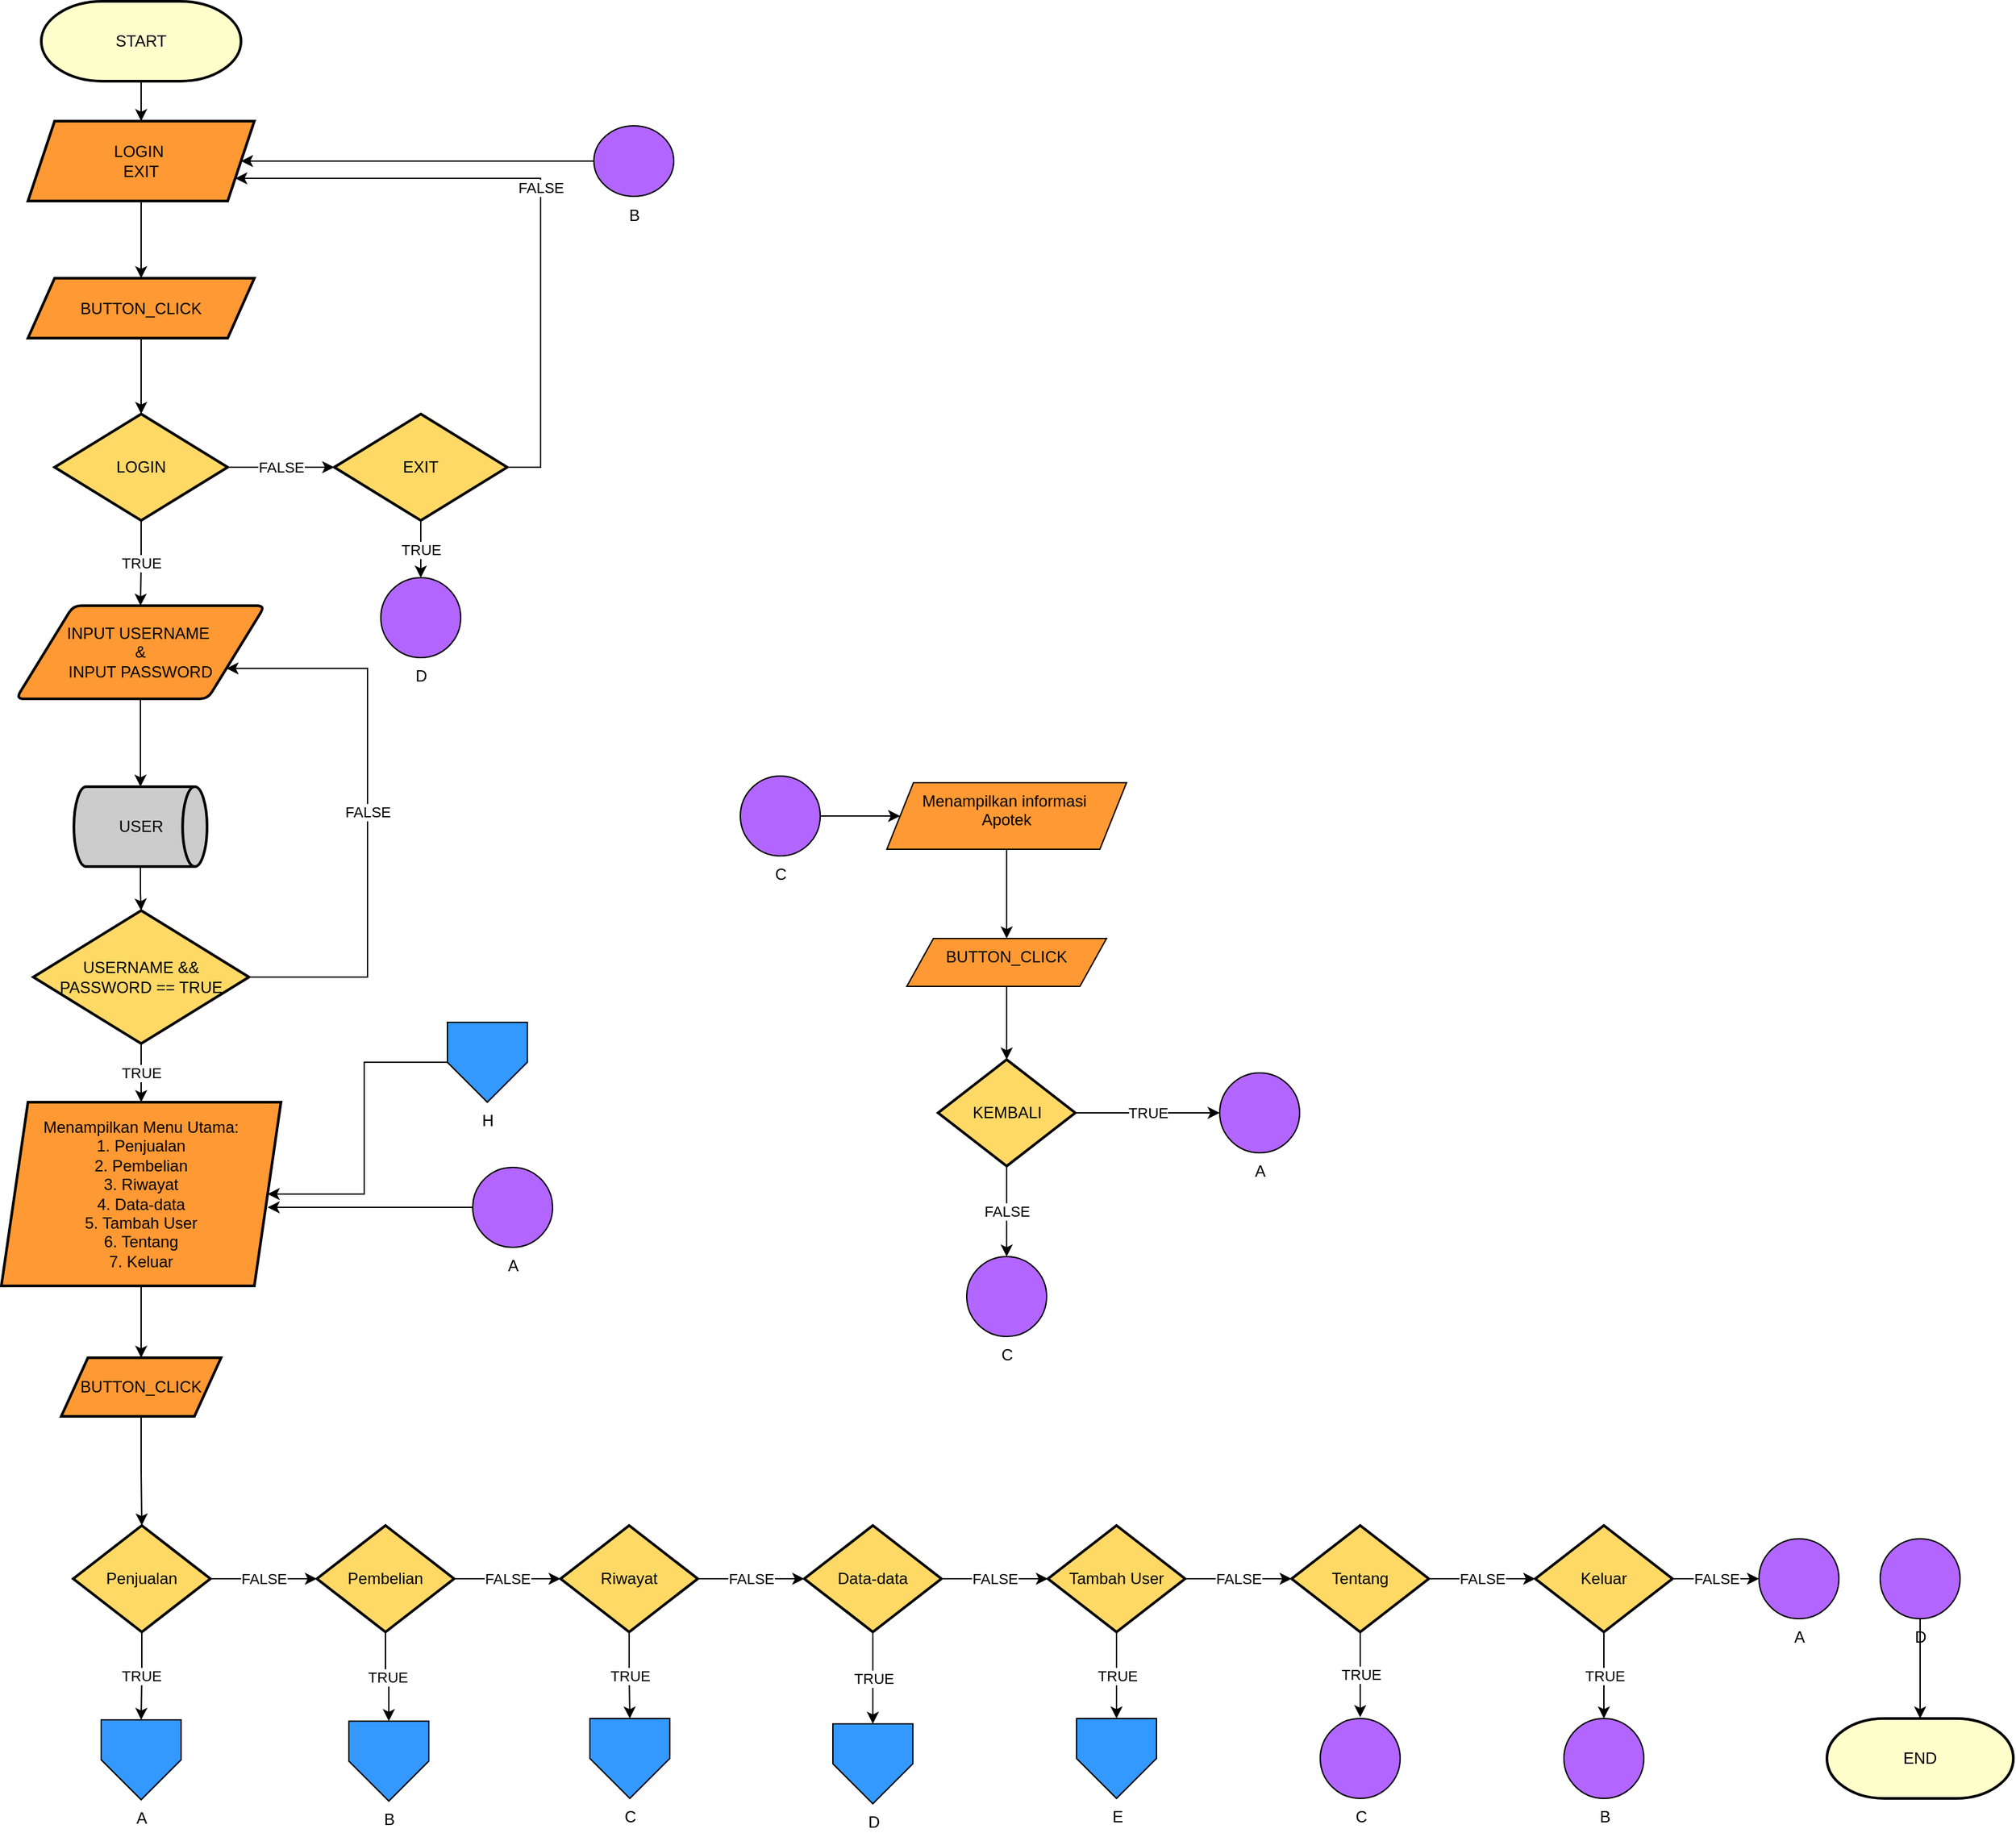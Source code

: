 <mxfile version="13.9.9" type="device" pages="4"><diagram id="KKiOJRbtYe_cPQqd228O" name="Page-1"><mxGraphModel dx="2880" dy="2477" grid="1" gridSize="10" guides="1" tooltips="1" connect="1" arrows="1" fold="1" page="1" pageScale="1" pageWidth="1700" pageHeight="1100" math="0" shadow="0"><root><mxCell id="0"/><mxCell id="1" parent="0"/><mxCell id="oiaEd8ywyKfZ2zqy6674-53" value="" style="edgeStyle=orthogonalEdgeStyle;rounded=0;orthogonalLoop=1;jettySize=auto;html=1;exitX=0.5;exitY=1;exitDx=0;exitDy=0;" parent="1" source="oiaEd8ywyKfZ2zqy6674-2" target="oiaEd8ywyKfZ2zqy6674-5" edge="1"><mxGeometry relative="1" as="geometry"><mxPoint x="240" y="-520" as="sourcePoint"/></mxGeometry></mxCell><mxCell id="oiaEd8ywyKfZ2zqy6674-2" value="INPUT USERNAME&amp;nbsp;&lt;br&gt;&amp;amp;&lt;br&gt;INPUT PASSWORD" style="shape=parallelogram;html=1;strokeWidth=2;perimeter=parallelogramPerimeter;whiteSpace=wrap;rounded=1;arcSize=12;size=0.23;fillColor=#FF9933;shadow=0;" parent="1" vertex="1"><mxGeometry x="146" y="-629" width="187" height="70" as="geometry"/></mxCell><mxCell id="rIz0BfN16G-astK4z5AI-16" value="FALSE" style="edgeStyle=orthogonalEdgeStyle;rounded=0;orthogonalLoop=1;jettySize=auto;html=1;entryX=1;entryY=0.75;entryDx=0;entryDy=0;" edge="1" parent="1" source="oiaEd8ywyKfZ2zqy6674-3" target="oiaEd8ywyKfZ2zqy6674-2"><mxGeometry relative="1" as="geometry"><mxPoint x="310" y="-558" as="targetPoint"/><Array as="points"><mxPoint x="410" y="-350"/><mxPoint x="410" y="-582"/></Array></mxGeometry></mxCell><mxCell id="3Cmdz1B-V2kdyBpITxMa-1" value="TRUE" style="edgeStyle=orthogonalEdgeStyle;rounded=0;orthogonalLoop=1;jettySize=auto;html=1;" edge="1" parent="1" source="oiaEd8ywyKfZ2zqy6674-3" target="oiaEd8ywyKfZ2zqy6674-13"><mxGeometry relative="1" as="geometry"/></mxCell><mxCell id="oiaEd8ywyKfZ2zqy6674-3" value="USERNAME &amp;amp;&amp;amp;&lt;br&gt;PASSWORD == TRUE" style="strokeWidth=2;html=1;shape=mxgraph.flowchart.decision;whiteSpace=wrap;fillColor=#FFD966;strokeColor=#000000;" parent="1" vertex="1"><mxGeometry x="159" y="-400" width="162" height="100" as="geometry"/></mxCell><mxCell id="oiaEd8ywyKfZ2zqy6674-51" value="" style="edgeStyle=orthogonalEdgeStyle;rounded=0;orthogonalLoop=1;jettySize=auto;html=1;" parent="1" source="oiaEd8ywyKfZ2zqy6674-5" target="oiaEd8ywyKfZ2zqy6674-3" edge="1"><mxGeometry relative="1" as="geometry"/></mxCell><mxCell id="duj0RjvdhCfPnufexn9I-35" value="" style="edgeStyle=orthogonalEdgeStyle;rounded=0;orthogonalLoop=1;jettySize=auto;html=1;" edge="1" parent="1" source="oiaEd8ywyKfZ2zqy6674-13" target="duj0RjvdhCfPnufexn9I-34"><mxGeometry relative="1" as="geometry"/></mxCell><mxCell id="oiaEd8ywyKfZ2zqy6674-13" value="Menampilkan Menu Utama:&lt;br&gt;1. Penjualan&lt;br&gt;2. Pembelian&lt;br&gt;3. Riwayat&lt;br&gt;4. Data-data&lt;br&gt;5. Tambah User&lt;br&gt;6. Tentang&lt;br&gt;7. Keluar" style="shape=parallelogram;perimeter=parallelogramPerimeter;whiteSpace=wrap;html=1;fixedSize=1;strokeWidth=2;fillColor=#FF9933;" parent="1" vertex="1"><mxGeometry x="135" y="-256" width="210" height="138" as="geometry"/></mxCell><mxCell id="oiaEd8ywyKfZ2zqy6674-19" value="FALSE" style="edgeStyle=orthogonalEdgeStyle;rounded=0;orthogonalLoop=1;jettySize=auto;html=1;" parent="1" source="oiaEd8ywyKfZ2zqy6674-16" target="oiaEd8ywyKfZ2zqy6674-18" edge="1"><mxGeometry relative="1" as="geometry"/></mxCell><mxCell id="rIz0BfN16G-astK4z5AI-6" value="TRUE" style="edgeStyle=orthogonalEdgeStyle;rounded=0;orthogonalLoop=1;jettySize=auto;html=1;" edge="1" parent="1" source="oiaEd8ywyKfZ2zqy6674-16" target="rIz0BfN16G-astK4z5AI-5"><mxGeometry relative="1" as="geometry"/></mxCell><mxCell id="oiaEd8ywyKfZ2zqy6674-16" value="Penjualan" style="rhombus;whiteSpace=wrap;html=1;strokeWidth=2;fillColor=#FFD966;" parent="1" vertex="1"><mxGeometry x="189" y="62" width="103" height="80" as="geometry"/></mxCell><mxCell id="oiaEd8ywyKfZ2zqy6674-21" value="FALSE" style="edgeStyle=orthogonalEdgeStyle;rounded=0;orthogonalLoop=1;jettySize=auto;html=1;" parent="1" source="oiaEd8ywyKfZ2zqy6674-18" target="oiaEd8ywyKfZ2zqy6674-20" edge="1"><mxGeometry relative="1" as="geometry"/></mxCell><mxCell id="rIz0BfN16G-astK4z5AI-8" value="TRUE" style="edgeStyle=orthogonalEdgeStyle;rounded=0;orthogonalLoop=1;jettySize=auto;html=1;" edge="1" parent="1" source="oiaEd8ywyKfZ2zqy6674-18" target="rIz0BfN16G-astK4z5AI-7"><mxGeometry relative="1" as="geometry"/></mxCell><mxCell id="oiaEd8ywyKfZ2zqy6674-18" value="Pembelian" style="rhombus;whiteSpace=wrap;html=1;strokeWidth=2;fillColor=#FFD966;" parent="1" vertex="1"><mxGeometry x="372" y="62" width="103" height="80" as="geometry"/></mxCell><mxCell id="oiaEd8ywyKfZ2zqy6674-23" value="FALSE" style="edgeStyle=orthogonalEdgeStyle;rounded=0;orthogonalLoop=1;jettySize=auto;html=1;" parent="1" source="oiaEd8ywyKfZ2zqy6674-20" target="oiaEd8ywyKfZ2zqy6674-22" edge="1"><mxGeometry relative="1" as="geometry"/></mxCell><mxCell id="pqBLCOQsrP73qqH-TodA-3" value="TRUE" style="edgeStyle=orthogonalEdgeStyle;rounded=0;orthogonalLoop=1;jettySize=auto;html=1;" edge="1" parent="1" source="oiaEd8ywyKfZ2zqy6674-20" target="pqBLCOQsrP73qqH-TodA-1"><mxGeometry relative="1" as="geometry"/></mxCell><mxCell id="oiaEd8ywyKfZ2zqy6674-20" value="Riwayat" style="rhombus;whiteSpace=wrap;html=1;strokeWidth=2;fillColor=#FFD966;" parent="1" vertex="1"><mxGeometry x="555" y="62" width="103" height="80" as="geometry"/></mxCell><mxCell id="oiaEd8ywyKfZ2zqy6674-25" value="FALSE" style="edgeStyle=orthogonalEdgeStyle;rounded=0;orthogonalLoop=1;jettySize=auto;html=1;" parent="1" source="oiaEd8ywyKfZ2zqy6674-22" target="oiaEd8ywyKfZ2zqy6674-24" edge="1"><mxGeometry relative="1" as="geometry"/></mxCell><mxCell id="pqBLCOQsrP73qqH-TodA-5" value="TRUE" style="edgeStyle=orthogonalEdgeStyle;rounded=0;orthogonalLoop=1;jettySize=auto;html=1;" edge="1" parent="1" source="oiaEd8ywyKfZ2zqy6674-22" target="pqBLCOQsrP73qqH-TodA-4"><mxGeometry relative="1" as="geometry"/></mxCell><mxCell id="oiaEd8ywyKfZ2zqy6674-22" value="Data-data&lt;br&gt;" style="rhombus;whiteSpace=wrap;html=1;strokeWidth=2;fillColor=#FFD966;" parent="1" vertex="1"><mxGeometry x="738" y="62" width="103" height="80" as="geometry"/></mxCell><mxCell id="oiaEd8ywyKfZ2zqy6674-27" value="FALSE" style="edgeStyle=orthogonalEdgeStyle;rounded=0;orthogonalLoop=1;jettySize=auto;html=1;" parent="1" source="oiaEd8ywyKfZ2zqy6674-24" target="oiaEd8ywyKfZ2zqy6674-26" edge="1"><mxGeometry relative="1" as="geometry"/></mxCell><mxCell id="pqBLCOQsrP73qqH-TodA-7" value="TRUE" style="edgeStyle=orthogonalEdgeStyle;rounded=0;orthogonalLoop=1;jettySize=auto;html=1;" edge="1" parent="1" source="oiaEd8ywyKfZ2zqy6674-24" target="pqBLCOQsrP73qqH-TodA-6"><mxGeometry relative="1" as="geometry"/></mxCell><mxCell id="oiaEd8ywyKfZ2zqy6674-24" value="Tambah User" style="rhombus;whiteSpace=wrap;html=1;strokeWidth=2;fillColor=#FFD966;" parent="1" vertex="1"><mxGeometry x="921" y="62" width="103" height="80" as="geometry"/></mxCell><mxCell id="oiaEd8ywyKfZ2zqy6674-29" value="FALSE" style="edgeStyle=orthogonalEdgeStyle;rounded=0;orthogonalLoop=1;jettySize=auto;html=1;" parent="1" source="oiaEd8ywyKfZ2zqy6674-26" target="oiaEd8ywyKfZ2zqy6674-28" edge="1"><mxGeometry relative="1" as="geometry"/></mxCell><mxCell id="pqBLCOQsrP73qqH-TodA-11" value="TRUE" style="edgeStyle=orthogonalEdgeStyle;rounded=0;orthogonalLoop=1;jettySize=auto;html=1;" edge="1" parent="1" source="oiaEd8ywyKfZ2zqy6674-26"><mxGeometry relative="1" as="geometry"><mxPoint x="1155.5" y="206" as="targetPoint"/></mxGeometry></mxCell><mxCell id="oiaEd8ywyKfZ2zqy6674-26" value="Tentang" style="rhombus;whiteSpace=wrap;html=1;strokeWidth=2;fillColor=#FFD966;" parent="1" vertex="1"><mxGeometry x="1104" y="62" width="103" height="80" as="geometry"/></mxCell><mxCell id="pqBLCOQsrP73qqH-TodA-15" value="TRUE" style="edgeStyle=orthogonalEdgeStyle;rounded=0;orthogonalLoop=1;jettySize=auto;html=1;" edge="1" parent="1" source="oiaEd8ywyKfZ2zqy6674-28" target="pqBLCOQsrP73qqH-TodA-14"><mxGeometry relative="1" as="geometry"/></mxCell><mxCell id="pqBLCOQsrP73qqH-TodA-18" value="FALSE" style="edgeStyle=orthogonalEdgeStyle;rounded=0;orthogonalLoop=1;jettySize=auto;html=1;" edge="1" parent="1" source="oiaEd8ywyKfZ2zqy6674-28" target="pqBLCOQsrP73qqH-TodA-16"><mxGeometry relative="1" as="geometry"/></mxCell><mxCell id="oiaEd8ywyKfZ2zqy6674-28" value="Keluar" style="rhombus;whiteSpace=wrap;html=1;strokeWidth=2;fillColor=#FFD966;" parent="1" vertex="1"><mxGeometry x="1287" y="62" width="103" height="80" as="geometry"/></mxCell><mxCell id="oiaEd8ywyKfZ2zqy6674-5" value="USER" style="strokeWidth=2;html=1;shape=mxgraph.flowchart.direct_data;whiteSpace=wrap;fillColor=#CCCCCC;" parent="1" vertex="1"><mxGeometry x="189.5" y="-493" width="100" height="60" as="geometry"/></mxCell><mxCell id="rIz0BfN16G-astK4z5AI-5" value="A" style="verticalLabelPosition=bottom;verticalAlign=top;html=1;shape=offPageConnector;rounded=0;size=0.5;fillColor=#3399FF;" vertex="1" parent="1"><mxGeometry x="210" y="208" width="60" height="60" as="geometry"/></mxCell><mxCell id="rIz0BfN16G-astK4z5AI-7" value="B" style="verticalLabelPosition=bottom;verticalAlign=top;html=1;shape=offPageConnector;rounded=0;size=0.5;fillColor=#3399FF;" vertex="1" parent="1"><mxGeometry x="396" y="209" width="60" height="60" as="geometry"/></mxCell><mxCell id="pqBLCOQsrP73qqH-TodA-1" value="C" style="verticalLabelPosition=bottom;verticalAlign=top;html=1;shape=offPageConnector;rounded=0;size=0.5;fillColor=#3399FF;" vertex="1" parent="1"><mxGeometry x="577" y="207" width="60" height="60" as="geometry"/></mxCell><mxCell id="pqBLCOQsrP73qqH-TodA-4" value="D&lt;br&gt;" style="verticalLabelPosition=bottom;verticalAlign=top;html=1;shape=offPageConnector;rounded=0;size=0.5;fillColor=#3399FF;" vertex="1" parent="1"><mxGeometry x="759.5" y="211" width="60" height="60" as="geometry"/></mxCell><mxCell id="pqBLCOQsrP73qqH-TodA-6" value="E" style="verticalLabelPosition=bottom;verticalAlign=top;html=1;shape=offPageConnector;rounded=0;size=0.5;fillColor=#3399FF;" vertex="1" parent="1"><mxGeometry x="942.5" y="207" width="60" height="60" as="geometry"/></mxCell><mxCell id="pqBLCOQsrP73qqH-TodA-14" value="B" style="verticalLabelPosition=bottom;verticalAlign=top;html=1;shape=mxgraph.flowchart.on-page_reference;fillColor=#B266FF;" vertex="1" parent="1"><mxGeometry x="1308.5" y="207" width="60" height="60" as="geometry"/></mxCell><mxCell id="pqBLCOQsrP73qqH-TodA-16" value="A" style="verticalLabelPosition=bottom;verticalAlign=top;html=1;shape=mxgraph.flowchart.on-page_reference;fillColor=#B266FF;" vertex="1" parent="1"><mxGeometry x="1455" y="72" width="60" height="60" as="geometry"/></mxCell><mxCell id="pqBLCOQsrP73qqH-TodA-21" value="" style="edgeStyle=orthogonalEdgeStyle;rounded=0;orthogonalLoop=1;jettySize=auto;html=1;" edge="1" parent="1" source="pqBLCOQsrP73qqH-TodA-19"><mxGeometry relative="1" as="geometry"><mxPoint x="335" y="-177" as="targetPoint"/></mxGeometry></mxCell><mxCell id="pqBLCOQsrP73qqH-TodA-19" value="A" style="verticalLabelPosition=bottom;verticalAlign=top;html=1;shape=mxgraph.flowchart.on-page_reference;fillColor=#B266FF;" vertex="1" parent="1"><mxGeometry x="489" y="-207" width="60" height="60" as="geometry"/></mxCell><mxCell id="pqBLCOQsrP73qqH-TodA-24" value="" style="edgeStyle=orthogonalEdgeStyle;rounded=0;orthogonalLoop=1;jettySize=auto;html=1;" edge="1" parent="1" source="pqBLCOQsrP73qqH-TodA-22" target="pqBLCOQsrP73qqH-TodA-23"><mxGeometry relative="1" as="geometry"/></mxCell><mxCell id="pqBLCOQsrP73qqH-TodA-22" value="START" style="strokeWidth=2;html=1;shape=mxgraph.flowchart.terminator;whiteSpace=wrap;fillColor=#FFFFCC;" vertex="1" parent="1"><mxGeometry x="165" y="-1083" width="150" height="60" as="geometry"/></mxCell><mxCell id="duj0RjvdhCfPnufexn9I-21" value="" style="edgeStyle=orthogonalEdgeStyle;rounded=0;orthogonalLoop=1;jettySize=auto;html=1;" edge="1" parent="1" source="pqBLCOQsrP73qqH-TodA-23" target="duj0RjvdhCfPnufexn9I-20"><mxGeometry relative="1" as="geometry"/></mxCell><mxCell id="pqBLCOQsrP73qqH-TodA-23" value="LOGIN&amp;nbsp;&lt;br&gt;EXIT" style="shape=parallelogram;perimeter=parallelogramPerimeter;whiteSpace=wrap;html=1;fixedSize=1;strokeWidth=2;fillColor=#FF9933;" vertex="1" parent="1"><mxGeometry x="155" y="-993" width="170" height="60" as="geometry"/></mxCell><mxCell id="duj0RjvdhCfPnufexn9I-27" value="TRUE" style="edgeStyle=orthogonalEdgeStyle;rounded=0;orthogonalLoop=1;jettySize=auto;html=1;entryX=0.5;entryY=0;entryDx=0;entryDy=0;" edge="1" parent="1" source="pqBLCOQsrP73qqH-TodA-26" target="oiaEd8ywyKfZ2zqy6674-2"><mxGeometry relative="1" as="geometry"><mxPoint x="250" y="-577" as="targetPoint"/></mxGeometry></mxCell><mxCell id="duj0RjvdhCfPnufexn9I-46" value="FALSE" style="edgeStyle=orthogonalEdgeStyle;rounded=0;orthogonalLoop=1;jettySize=auto;html=1;" edge="1" parent="1" source="pqBLCOQsrP73qqH-TodA-26" target="duj0RjvdhCfPnufexn9I-45"><mxGeometry relative="1" as="geometry"/></mxCell><mxCell id="pqBLCOQsrP73qqH-TodA-26" value="LOGIN" style="rhombus;whiteSpace=wrap;html=1;strokeWidth=2;fillColor=#FFD966;" vertex="1" parent="1"><mxGeometry x="175" y="-773" width="130" height="80" as="geometry"/></mxCell><mxCell id="pqBLCOQsrP73qqH-TodA-41" value="END" style="strokeWidth=2;html=1;shape=mxgraph.flowchart.terminator;whiteSpace=wrap;fillColor=#FFFFCC;" vertex="1" parent="1"><mxGeometry x="1506" y="207" width="140" height="60" as="geometry"/></mxCell><mxCell id="pqBLCOQsrP73qqH-TodA-49" value="" style="edgeStyle=orthogonalEdgeStyle;rounded=0;orthogonalLoop=1;jettySize=auto;html=1;entryX=1;entryY=0.5;entryDx=0;entryDy=0;" edge="1" parent="1" source="pqBLCOQsrP73qqH-TodA-42" target="pqBLCOQsrP73qqH-TodA-23"><mxGeometry relative="1" as="geometry"><mxPoint x="330" y="-963" as="targetPoint"/></mxGeometry></mxCell><mxCell id="pqBLCOQsrP73qqH-TodA-42" value="B&lt;br&gt;" style="verticalLabelPosition=bottom;verticalAlign=top;html=1;shape=mxgraph.flowchart.on-page_reference;fillColor=#B266FF;" vertex="1" parent="1"><mxGeometry x="580" y="-989.5" width="60" height="53" as="geometry"/></mxCell><mxCell id="KQh3CzoZWsW27JCfVrHq-1" value="C" style="verticalLabelPosition=bottom;verticalAlign=top;html=1;shape=mxgraph.flowchart.on-page_reference;fillColor=#B266FF;" vertex="1" parent="1"><mxGeometry x="1125.5" y="207" width="60" height="60" as="geometry"/></mxCell><mxCell id="KQh3CzoZWsW27JCfVrHq-4" value="" style="edgeStyle=orthogonalEdgeStyle;rounded=0;orthogonalLoop=1;jettySize=auto;html=1;" edge="1" parent="1" source="KQh3CzoZWsW27JCfVrHq-2" target="KQh3CzoZWsW27JCfVrHq-3"><mxGeometry relative="1" as="geometry"/></mxCell><mxCell id="KQh3CzoZWsW27JCfVrHq-2" value="C" style="verticalLabelPosition=bottom;verticalAlign=top;html=1;shape=mxgraph.flowchart.on-page_reference;fillColor=#B266FF;" vertex="1" parent="1"><mxGeometry x="690" y="-501" width="60" height="60" as="geometry"/></mxCell><mxCell id="duj0RjvdhCfPnufexn9I-43" value="" style="edgeStyle=orthogonalEdgeStyle;rounded=0;orthogonalLoop=1;jettySize=auto;html=1;" edge="1" parent="1" source="KQh3CzoZWsW27JCfVrHq-3" target="duj0RjvdhCfPnufexn9I-42"><mxGeometry relative="1" as="geometry"/></mxCell><mxCell id="KQh3CzoZWsW27JCfVrHq-3" value="Menampilkan informasi&amp;nbsp;&lt;br&gt;Apotek" style="shape=parallelogram;perimeter=parallelogramPerimeter;whiteSpace=wrap;html=1;fixedSize=1;verticalAlign=top;fillColor=#FF9933;" vertex="1" parent="1"><mxGeometry x="800" y="-496" width="180" height="50" as="geometry"/></mxCell><mxCell id="duj0RjvdhCfPnufexn9I-17" value="FALSE" style="edgeStyle=orthogonalEdgeStyle;rounded=0;orthogonalLoop=1;jettySize=auto;html=1;" edge="1" parent="1" source="duj0RjvdhCfPnufexn9I-7" target="duj0RjvdhCfPnufexn9I-16"><mxGeometry relative="1" as="geometry"/></mxCell><mxCell id="duj0RjvdhCfPnufexn9I-19" value="TRUE" style="edgeStyle=orthogonalEdgeStyle;rounded=0;orthogonalLoop=1;jettySize=auto;html=1;" edge="1" parent="1" source="duj0RjvdhCfPnufexn9I-7" target="duj0RjvdhCfPnufexn9I-18"><mxGeometry relative="1" as="geometry"/></mxCell><mxCell id="duj0RjvdhCfPnufexn9I-7" value="KEMBALI" style="rhombus;whiteSpace=wrap;html=1;strokeWidth=2;fillColor=#FFD966;" vertex="1" parent="1"><mxGeometry x="838.5" y="-288" width="103" height="80" as="geometry"/></mxCell><mxCell id="duj0RjvdhCfPnufexn9I-16" value="C" style="verticalLabelPosition=bottom;verticalAlign=top;html=1;shape=mxgraph.flowchart.on-page_reference;fillColor=#B266FF;" vertex="1" parent="1"><mxGeometry x="860" y="-140" width="60" height="60" as="geometry"/></mxCell><mxCell id="duj0RjvdhCfPnufexn9I-18" value="A" style="verticalLabelPosition=bottom;verticalAlign=top;html=1;shape=mxgraph.flowchart.on-page_reference;fillColor=#B266FF;" vertex="1" parent="1"><mxGeometry x="1050" y="-278" width="60" height="60" as="geometry"/></mxCell><mxCell id="duj0RjvdhCfPnufexn9I-33" value="" style="edgeStyle=orthogonalEdgeStyle;rounded=0;orthogonalLoop=1;jettySize=auto;html=1;entryX=0.5;entryY=0;entryDx=0;entryDy=0;" edge="1" parent="1" source="duj0RjvdhCfPnufexn9I-20" target="pqBLCOQsrP73qqH-TodA-26"><mxGeometry relative="1" as="geometry"><mxPoint x="240" y="-760" as="targetPoint"/></mxGeometry></mxCell><mxCell id="duj0RjvdhCfPnufexn9I-20" value="BUTTON_CLICK" style="shape=parallelogram;perimeter=parallelogramPerimeter;whiteSpace=wrap;html=1;fixedSize=1;strokeWidth=2;fillColor=#FF9933;" vertex="1" parent="1"><mxGeometry x="155" y="-875" width="170" height="45" as="geometry"/></mxCell><mxCell id="duj0RjvdhCfPnufexn9I-37" value="" style="edgeStyle=orthogonalEdgeStyle;rounded=0;orthogonalLoop=1;jettySize=auto;html=1;entryX=0.5;entryY=0;entryDx=0;entryDy=0;" edge="1" parent="1" source="duj0RjvdhCfPnufexn9I-34" target="oiaEd8ywyKfZ2zqy6674-16"><mxGeometry relative="1" as="geometry"><mxPoint x="240" y="60" as="targetPoint"/></mxGeometry></mxCell><mxCell id="duj0RjvdhCfPnufexn9I-34" value="BUTTON_CLICK" style="shape=parallelogram;perimeter=parallelogramPerimeter;whiteSpace=wrap;html=1;fixedSize=1;strokeWidth=2;fillColor=#FF9933;" vertex="1" parent="1"><mxGeometry x="180" y="-64" width="120" height="44" as="geometry"/></mxCell><mxCell id="duj0RjvdhCfPnufexn9I-44" value="" style="edgeStyle=orthogonalEdgeStyle;rounded=0;orthogonalLoop=1;jettySize=auto;html=1;" edge="1" parent="1" source="duj0RjvdhCfPnufexn9I-42" target="duj0RjvdhCfPnufexn9I-7"><mxGeometry relative="1" as="geometry"/></mxCell><mxCell id="duj0RjvdhCfPnufexn9I-42" value="BUTTON_CLICK" style="shape=parallelogram;perimeter=parallelogramPerimeter;whiteSpace=wrap;html=1;fixedSize=1;verticalAlign=top;fillColor=#FF9933;" vertex="1" parent="1"><mxGeometry x="815" y="-379" width="150" height="36" as="geometry"/></mxCell><mxCell id="duj0RjvdhCfPnufexn9I-48" value="FALSE" style="edgeStyle=orthogonalEdgeStyle;rounded=0;orthogonalLoop=1;jettySize=auto;html=1;" edge="1" parent="1" source="duj0RjvdhCfPnufexn9I-45" target="pqBLCOQsrP73qqH-TodA-23"><mxGeometry relative="1" as="geometry"><mxPoint x="380" y="-950" as="targetPoint"/><Array as="points"><mxPoint x="540" y="-733"/><mxPoint x="540" y="-950"/></Array></mxGeometry></mxCell><mxCell id="9Vnet3PMP5uXQHgk4Dae-1" value="TRUE" style="edgeStyle=orthogonalEdgeStyle;rounded=0;orthogonalLoop=1;jettySize=auto;html=1;" edge="1" parent="1" source="duj0RjvdhCfPnufexn9I-45" target="duj0RjvdhCfPnufexn9I-49"><mxGeometry relative="1" as="geometry"/></mxCell><mxCell id="duj0RjvdhCfPnufexn9I-45" value="EXIT" style="rhombus;whiteSpace=wrap;html=1;strokeWidth=2;fillColor=#FFD966;" vertex="1" parent="1"><mxGeometry x="385" y="-773" width="130" height="80" as="geometry"/></mxCell><mxCell id="duj0RjvdhCfPnufexn9I-49" value="D" style="verticalLabelPosition=bottom;verticalAlign=top;html=1;shape=mxgraph.flowchart.on-page_reference;fillColor=#B266FF;" vertex="1" parent="1"><mxGeometry x="420" y="-650" width="60" height="60" as="geometry"/></mxCell><mxCell id="duj0RjvdhCfPnufexn9I-52" value="" style="edgeStyle=orthogonalEdgeStyle;rounded=0;orthogonalLoop=1;jettySize=auto;html=1;" edge="1" parent="1" source="duj0RjvdhCfPnufexn9I-51" target="pqBLCOQsrP73qqH-TodA-41"><mxGeometry relative="1" as="geometry"/></mxCell><mxCell id="duj0RjvdhCfPnufexn9I-51" value="D" style="verticalLabelPosition=bottom;verticalAlign=top;html=1;shape=mxgraph.flowchart.on-page_reference;fillColor=#B266FF;" vertex="1" parent="1"><mxGeometry x="1546" y="72" width="60" height="60" as="geometry"/></mxCell><mxCell id="_Gio06flBDTzMX4DnCGq-2" value="" style="edgeStyle=orthogonalEdgeStyle;rounded=0;orthogonalLoop=1;jettySize=auto;html=1;" edge="1" parent="1" source="_Gio06flBDTzMX4DnCGq-1" target="oiaEd8ywyKfZ2zqy6674-13"><mxGeometry relative="1" as="geometry"/></mxCell><mxCell id="_Gio06flBDTzMX4DnCGq-1" value="H" style="verticalLabelPosition=bottom;verticalAlign=top;html=1;shape=offPageConnector;rounded=0;size=0.5;fillColor=#3399FF;" vertex="1" parent="1"><mxGeometry x="470" y="-316" width="60" height="60" as="geometry"/></mxCell></root></mxGraphModel></diagram><diagram id="sBT8EhpbCw3Q7ZBFNl0o" name="Page-2"><mxGraphModel dx="2520" dy="1205" grid="1" gridSize="10" guides="1" tooltips="1" connect="1" arrows="1" fold="1" page="1" pageScale="1" pageWidth="1700" pageHeight="1100" math="0" shadow="0"><root><mxCell id="aWn5Bb_jT2elrLiwmj7u-0"/><mxCell id="aWn5Bb_jT2elrLiwmj7u-1" parent="aWn5Bb_jT2elrLiwmj7u-0"/><mxCell id="BbtL_NiXdmppmYjUpFt5-3" value="" style="edgeStyle=orthogonalEdgeStyle;rounded=0;orthogonalLoop=1;jettySize=auto;html=1;" edge="1" parent="aWn5Bb_jT2elrLiwmj7u-1" source="X9pMohKOAMJB-UyNij03-0" target="BbtL_NiXdmppmYjUpFt5-0"><mxGeometry relative="1" as="geometry"/></mxCell><mxCell id="X9pMohKOAMJB-UyNij03-0" value="A" style="verticalLabelPosition=bottom;verticalAlign=top;html=1;shape=offPageConnector;rounded=0;size=0.5;fillColor=#3399FF;" vertex="1" parent="aWn5Bb_jT2elrLiwmj7u-1"><mxGeometry x="50" y="95.5" width="60" height="60" as="geometry"/></mxCell><mxCell id="apolWxN3V0DGRohSj8Wo-3" value="" style="edgeStyle=orthogonalEdgeStyle;rounded=0;orthogonalLoop=1;jettySize=auto;html=1;entryX=0.035;entryY=0.51;entryDx=0;entryDy=0;entryPerimeter=0;" edge="1" parent="aWn5Bb_jT2elrLiwmj7u-1" source="BbtL_NiXdmppmYjUpFt5-0" target="BbtL_NiXdmppmYjUpFt5-4"><mxGeometry relative="1" as="geometry"><mxPoint x="300" y="125.5" as="targetPoint"/></mxGeometry></mxCell><mxCell id="BbtL_NiXdmppmYjUpFt5-0" value="PENJUALAN" style="strokeWidth=2;html=1;shape=mxgraph.flowchart.direct_data;whiteSpace=wrap;fillColor=#CCCCCC;" vertex="1" parent="aWn5Bb_jT2elrLiwmj7u-1"><mxGeometry x="150" y="95.5" width="110" height="60" as="geometry"/></mxCell><mxCell id="BbtL_NiXdmppmYjUpFt5-7" value="" style="edgeStyle=orthogonalEdgeStyle;rounded=0;orthogonalLoop=1;jettySize=auto;html=1;" edge="1" parent="aWn5Bb_jT2elrLiwmj7u-1" source="BbtL_NiXdmppmYjUpFt5-4" target="BbtL_NiXdmppmYjUpFt5-6"><mxGeometry relative="1" as="geometry"/></mxCell><mxCell id="BbtL_NiXdmppmYjUpFt5-4" value="Input Data Penjualan&lt;br&gt;&lt;br&gt;ID Penjualan (Otomatis)&lt;br&gt;Tanggal Penjualan&lt;br&gt;ID Obat&lt;br&gt;Jumlah Obat" style="shape=parallelogram;perimeter=parallelogramPerimeter;whiteSpace=wrap;html=1;fixedSize=1;strokeWidth=2;fillColor=#FF9933;" vertex="1" parent="aWn5Bb_jT2elrLiwmj7u-1"><mxGeometry x="300" y="60.5" width="205" height="129" as="geometry"/></mxCell><mxCell id="BbtL_NiXdmppmYjUpFt5-11" value="" style="edgeStyle=orthogonalEdgeStyle;rounded=0;orthogonalLoop=1;jettySize=auto;html=1;entryX=0.5;entryY=0;entryDx=0;entryDy=0;" edge="1" parent="aWn5Bb_jT2elrLiwmj7u-1" source="BbtL_NiXdmppmYjUpFt5-6" target="BbtL_NiXdmppmYjUpFt5-8"><mxGeometry relative="1" as="geometry"><mxPoint x="250" y="240" as="targetPoint"/><Array as="points"><mxPoint x="765" y="230"/><mxPoint x="250" y="230"/></Array></mxGeometry></mxCell><mxCell id="BbtL_NiXdmppmYjUpFt5-6" value="BUTTON_CLICK" style="shape=parallelogram;perimeter=parallelogramPerimeter;whiteSpace=wrap;html=1;fixedSize=1;strokeWidth=2;fillColor=#FF9933;" vertex="1" parent="aWn5Bb_jT2elrLiwmj7u-1"><mxGeometry x="570" y="95.5" width="170" height="59" as="geometry"/></mxCell><mxCell id="xFpx3kn3v8Yva1UZTEme-3" value="FALSE" style="edgeStyle=orthogonalEdgeStyle;rounded=0;orthogonalLoop=1;jettySize=auto;html=1;" edge="1" parent="aWn5Bb_jT2elrLiwmj7u-1" source="BbtL_NiXdmppmYjUpFt5-8" target="xFpx3kn3v8Yva1UZTEme-0"><mxGeometry relative="1" as="geometry"/></mxCell><mxCell id="xFpx3kn3v8Yva1UZTEme-9" value="TRUE" style="edgeStyle=orthogonalEdgeStyle;rounded=0;orthogonalLoop=1;jettySize=auto;html=1;" edge="1" parent="aWn5Bb_jT2elrLiwmj7u-1" source="BbtL_NiXdmppmYjUpFt5-8" target="xFpx3kn3v8Yva1UZTEme-8"><mxGeometry relative="1" as="geometry"/></mxCell><mxCell id="BbtL_NiXdmppmYjUpFt5-8" value="&lt;font style=&quot;font-size: 12px&quot;&gt;Simpan&lt;/font&gt;" style="rhombus;whiteSpace=wrap;html=1;strokeWidth=2;fillColor=#FFD966;" vertex="1" parent="aWn5Bb_jT2elrLiwmj7u-1"><mxGeometry x="170" y="270" width="160" height="110" as="geometry"/></mxCell><mxCell id="xFpx3kn3v8Yva1UZTEme-4" value="FALSE" style="edgeStyle=orthogonalEdgeStyle;rounded=0;orthogonalLoop=1;jettySize=auto;html=1;" edge="1" parent="aWn5Bb_jT2elrLiwmj7u-1" source="xFpx3kn3v8Yva1UZTEme-0" target="xFpx3kn3v8Yva1UZTEme-1"><mxGeometry relative="1" as="geometry"/></mxCell><mxCell id="xFpx3kn3v8Yva1UZTEme-13" value="TRUE" style="edgeStyle=orthogonalEdgeStyle;rounded=0;orthogonalLoop=1;jettySize=auto;html=1;" edge="1" parent="aWn5Bb_jT2elrLiwmj7u-1" source="xFpx3kn3v8Yva1UZTEme-0" target="xFpx3kn3v8Yva1UZTEme-10"><mxGeometry relative="1" as="geometry"/></mxCell><mxCell id="xFpx3kn3v8Yva1UZTEme-0" value="&lt;font style=&quot;font-size: 12px&quot;&gt;Bersihkan&lt;/font&gt;" style="rhombus;whiteSpace=wrap;html=1;strokeWidth=2;fillColor=#FFD966;" vertex="1" parent="aWn5Bb_jT2elrLiwmj7u-1"><mxGeometry x="410" y="270" width="160" height="110" as="geometry"/></mxCell><mxCell id="xFpx3kn3v8Yva1UZTEme-5" value="FALSE" style="edgeStyle=orthogonalEdgeStyle;rounded=0;orthogonalLoop=1;jettySize=auto;html=1;" edge="1" parent="aWn5Bb_jT2elrLiwmj7u-1" source="xFpx3kn3v8Yva1UZTEme-1" target="xFpx3kn3v8Yva1UZTEme-2"><mxGeometry relative="1" as="geometry"/></mxCell><mxCell id="xFpx3kn3v8Yva1UZTEme-14" value="TRUE" style="edgeStyle=orthogonalEdgeStyle;rounded=0;orthogonalLoop=1;jettySize=auto;html=1;" edge="1" parent="aWn5Bb_jT2elrLiwmj7u-1" source="xFpx3kn3v8Yva1UZTEme-1"><mxGeometry relative="1" as="geometry"><mxPoint x="730" y="440.0" as="targetPoint"/></mxGeometry></mxCell><mxCell id="xFpx3kn3v8Yva1UZTEme-1" value="&lt;font style=&quot;font-size: 12px&quot;&gt;Bayar&lt;/font&gt;" style="rhombus;whiteSpace=wrap;html=1;strokeWidth=2;fillColor=#FFD966;" vertex="1" parent="aWn5Bb_jT2elrLiwmj7u-1"><mxGeometry x="650" y="270" width="160" height="110" as="geometry"/></mxCell><mxCell id="xFpx3kn3v8Yva1UZTEme-7" value="FALSE" style="edgeStyle=orthogonalEdgeStyle;rounded=0;orthogonalLoop=1;jettySize=auto;html=1;" edge="1" parent="aWn5Bb_jT2elrLiwmj7u-1" source="xFpx3kn3v8Yva1UZTEme-2"><mxGeometry relative="1" as="geometry"><mxPoint x="400" y="61" as="targetPoint"/><Array as="points"><mxPoint x="1100" y="325"/><mxPoint x="1100" y="40"/><mxPoint x="400" y="40"/><mxPoint x="400" y="61"/></Array></mxGeometry></mxCell><mxCell id="xFpx3kn3v8Yva1UZTEme-15" value="TRUE" style="edgeStyle=orthogonalEdgeStyle;rounded=0;orthogonalLoop=1;jettySize=auto;html=1;" edge="1" parent="aWn5Bb_jT2elrLiwmj7u-1" source="xFpx3kn3v8Yva1UZTEme-2"><mxGeometry relative="1" as="geometry"><mxPoint x="975" y="440" as="targetPoint"/></mxGeometry></mxCell><mxCell id="xFpx3kn3v8Yva1UZTEme-2" value="&lt;font style=&quot;font-size: 12px&quot;&gt;Kembali&lt;/font&gt;" style="rhombus;whiteSpace=wrap;html=1;strokeWidth=2;fillColor=#FFD966;" vertex="1" parent="aWn5Bb_jT2elrLiwmj7u-1"><mxGeometry x="890" y="270" width="170" height="110" as="geometry"/></mxCell><mxCell id="dA3zYj4tG094QNCuq9iN-2" value="" style="edgeStyle=orthogonalEdgeStyle;rounded=0;orthogonalLoop=1;jettySize=auto;html=1;" edge="1" parent="aWn5Bb_jT2elrLiwmj7u-1" source="xFpx3kn3v8Yva1UZTEme-8"><mxGeometry relative="1" as="geometry"><mxPoint x="250" y="560" as="targetPoint"/></mxGeometry></mxCell><mxCell id="xFpx3kn3v8Yva1UZTEme-8" value="INSERT data ke dalam Tabel Penjualan" style="whiteSpace=wrap;html=1;strokeWidth=2;fillColor=#B9E0A5;" vertex="1" parent="aWn5Bb_jT2elrLiwmj7u-1"><mxGeometry x="150" y="440" width="200" height="90" as="geometry"/></mxCell><mxCell id="aGCM4rK2Q-gH2acciJqs-34" value="" style="edgeStyle=orthogonalEdgeStyle;rounded=0;orthogonalLoop=1;jettySize=auto;html=1;" edge="1" parent="aWn5Bb_jT2elrLiwmj7u-1" source="xFpx3kn3v8Yva1UZTEme-10" target="aGCM4rK2Q-gH2acciJqs-33"><mxGeometry relative="1" as="geometry"/></mxCell><mxCell id="xFpx3kn3v8Yva1UZTEme-10" value="Proses mengosongkan field id Obat dan jumlah Obat" style="whiteSpace=wrap;html=1;strokeWidth=2;fillColor=#B9E0A5;" vertex="1" parent="aWn5Bb_jT2elrLiwmj7u-1"><mxGeometry x="390" y="440" width="200" height="90" as="geometry"/></mxCell><mxCell id="aGCM4rK2Q-gH2acciJqs-0" value="" style="edgeStyle=orthogonalEdgeStyle;rounded=0;orthogonalLoop=1;jettySize=auto;html=1;" edge="1" source="aGCM4rK2Q-gH2acciJqs-1" target="aGCM4rK2Q-gH2acciJqs-3" parent="aWn5Bb_jT2elrLiwmj7u-1"><mxGeometry relative="1" as="geometry"/></mxCell><mxCell id="aGCM4rK2Q-gH2acciJqs-1" value="B" style="verticalLabelPosition=bottom;verticalAlign=top;html=1;shape=offPageConnector;rounded=0;size=0.5;fillColor=#3399FF;" vertex="1" parent="aWn5Bb_jT2elrLiwmj7u-1"><mxGeometry x="140" y="845.5" width="60" height="60" as="geometry"/></mxCell><mxCell id="aGCM4rK2Q-gH2acciJqs-2" value="" style="edgeStyle=orthogonalEdgeStyle;rounded=0;orthogonalLoop=1;jettySize=auto;html=1;" edge="1" source="aGCM4rK2Q-gH2acciJqs-3" target="aGCM4rK2Q-gH2acciJqs-5" parent="aWn5Bb_jT2elrLiwmj7u-1"><mxGeometry relative="1" as="geometry"/></mxCell><mxCell id="aGCM4rK2Q-gH2acciJqs-3" value="PEMBELIAN" style="strokeWidth=2;html=1;shape=mxgraph.flowchart.direct_data;whiteSpace=wrap;fillColor=#CCCCCC;" vertex="1" parent="aWn5Bb_jT2elrLiwmj7u-1"><mxGeometry x="290" y="846" width="110" height="60" as="geometry"/></mxCell><mxCell id="aGCM4rK2Q-gH2acciJqs-4" value="" style="edgeStyle=orthogonalEdgeStyle;rounded=0;orthogonalLoop=1;jettySize=auto;html=1;" edge="1" source="aGCM4rK2Q-gH2acciJqs-5" target="aGCM4rK2Q-gH2acciJqs-7" parent="aWn5Bb_jT2elrLiwmj7u-1"><mxGeometry relative="1" as="geometry"/></mxCell><mxCell id="aGCM4rK2Q-gH2acciJqs-5" value="Input Data Pembelian:&lt;br&gt;&lt;br&gt;ID Pembelian (Otomatis)&lt;br&gt;ID Supplier&lt;br&gt;Tanggal Pembelian (Otomatis)&lt;br&gt;ID Obat&lt;br&gt;Jumlah Obat" style="shape=parallelogram;perimeter=parallelogramPerimeter;whiteSpace=wrap;html=1;fixedSize=1;strokeWidth=2;fillColor=#FF9933;" vertex="1" parent="aWn5Bb_jT2elrLiwmj7u-1"><mxGeometry x="475" y="811" width="205" height="129" as="geometry"/></mxCell><mxCell id="aGCM4rK2Q-gH2acciJqs-6" value="" style="edgeStyle=orthogonalEdgeStyle;rounded=0;orthogonalLoop=1;jettySize=auto;html=1;entryX=0.5;entryY=0;entryDx=0;entryDy=0;" edge="1" source="aGCM4rK2Q-gH2acciJqs-7" target="aGCM4rK2Q-gH2acciJqs-10" parent="aWn5Bb_jT2elrLiwmj7u-1"><mxGeometry relative="1" as="geometry"><mxPoint x="300" y="990" as="targetPoint"/><Array as="points"><mxPoint x="815" y="980"/><mxPoint x="300" y="980"/></Array></mxGeometry></mxCell><mxCell id="aGCM4rK2Q-gH2acciJqs-7" value="BUTTON_CLICK" style="shape=parallelogram;perimeter=parallelogramPerimeter;whiteSpace=wrap;html=1;fixedSize=1;strokeWidth=2;fillColor=#FF9933;" vertex="1" parent="aWn5Bb_jT2elrLiwmj7u-1"><mxGeometry x="730" y="847" width="170" height="59" as="geometry"/></mxCell><mxCell id="aGCM4rK2Q-gH2acciJqs-8" value="FALSE" style="edgeStyle=orthogonalEdgeStyle;rounded=0;orthogonalLoop=1;jettySize=auto;html=1;" edge="1" source="aGCM4rK2Q-gH2acciJqs-10" target="aGCM4rK2Q-gH2acciJqs-13" parent="aWn5Bb_jT2elrLiwmj7u-1"><mxGeometry relative="1" as="geometry"/></mxCell><mxCell id="aGCM4rK2Q-gH2acciJqs-9" value="TRUE" style="edgeStyle=orthogonalEdgeStyle;rounded=0;orthogonalLoop=1;jettySize=auto;html=1;" edge="1" source="aGCM4rK2Q-gH2acciJqs-10" target="aGCM4rK2Q-gH2acciJqs-21" parent="aWn5Bb_jT2elrLiwmj7u-1"><mxGeometry relative="1" as="geometry"/></mxCell><mxCell id="aGCM4rK2Q-gH2acciJqs-10" value="&lt;font style=&quot;font-size: 12px&quot;&gt;Simpan&lt;/font&gt;" style="rhombus;whiteSpace=wrap;html=1;strokeWidth=2;fillColor=#FFD966;" vertex="1" parent="aWn5Bb_jT2elrLiwmj7u-1"><mxGeometry x="220" y="1020" width="160" height="110" as="geometry"/></mxCell><mxCell id="aGCM4rK2Q-gH2acciJqs-11" value="FALSE" style="edgeStyle=orthogonalEdgeStyle;rounded=0;orthogonalLoop=1;jettySize=auto;html=1;" edge="1" source="aGCM4rK2Q-gH2acciJqs-13" target="aGCM4rK2Q-gH2acciJqs-16" parent="aWn5Bb_jT2elrLiwmj7u-1"><mxGeometry relative="1" as="geometry"/></mxCell><mxCell id="aGCM4rK2Q-gH2acciJqs-12" value="TRUE" style="edgeStyle=orthogonalEdgeStyle;rounded=0;orthogonalLoop=1;jettySize=auto;html=1;" edge="1" source="aGCM4rK2Q-gH2acciJqs-13" target="aGCM4rK2Q-gH2acciJqs-23" parent="aWn5Bb_jT2elrLiwmj7u-1"><mxGeometry relative="1" as="geometry"/></mxCell><mxCell id="aGCM4rK2Q-gH2acciJqs-13" value="&lt;font style=&quot;font-size: 12px&quot;&gt;Bersihkan&lt;/font&gt;" style="rhombus;whiteSpace=wrap;html=1;strokeWidth=2;fillColor=#FFD966;" vertex="1" parent="aWn5Bb_jT2elrLiwmj7u-1"><mxGeometry x="460" y="1020" width="160" height="110" as="geometry"/></mxCell><mxCell id="aGCM4rK2Q-gH2acciJqs-14" value="FALSE" style="edgeStyle=orthogonalEdgeStyle;rounded=0;orthogonalLoop=1;jettySize=auto;html=1;" edge="1" source="aGCM4rK2Q-gH2acciJqs-16" target="aGCM4rK2Q-gH2acciJqs-19" parent="aWn5Bb_jT2elrLiwmj7u-1"><mxGeometry relative="1" as="geometry"/></mxCell><mxCell id="aGCM4rK2Q-gH2acciJqs-15" value="TRUE" style="edgeStyle=orthogonalEdgeStyle;rounded=0;orthogonalLoop=1;jettySize=auto;html=1;" edge="1" source="aGCM4rK2Q-gH2acciJqs-16" target="aGCM4rK2Q-gH2acciJqs-24" parent="aWn5Bb_jT2elrLiwmj7u-1"><mxGeometry relative="1" as="geometry"/></mxCell><mxCell id="aGCM4rK2Q-gH2acciJqs-16" value="&lt;font style=&quot;font-size: 12px&quot;&gt;Bayar&lt;/font&gt;" style="rhombus;whiteSpace=wrap;html=1;strokeWidth=2;fillColor=#FFD966;" vertex="1" parent="aWn5Bb_jT2elrLiwmj7u-1"><mxGeometry x="700" y="1020" width="160" height="110" as="geometry"/></mxCell><mxCell id="aGCM4rK2Q-gH2acciJqs-17" value="FALSE" style="edgeStyle=orthogonalEdgeStyle;rounded=0;orthogonalLoop=1;jettySize=auto;html=1;entryX=0.5;entryY=0;entryDx=0;entryDy=0;" edge="1" source="aGCM4rK2Q-gH2acciJqs-19" target="aGCM4rK2Q-gH2acciJqs-5" parent="aWn5Bb_jT2elrLiwmj7u-1"><mxGeometry relative="1" as="geometry"><mxPoint x="700" y="790" as="targetPoint"/><Array as="points"><mxPoint x="1150" y="1075"/><mxPoint x="1150" y="790"/><mxPoint x="578" y="790"/></Array></mxGeometry></mxCell><mxCell id="aGCM4rK2Q-gH2acciJqs-18" value="TRUE" style="edgeStyle=orthogonalEdgeStyle;rounded=0;orthogonalLoop=1;jettySize=auto;html=1;" edge="1" source="aGCM4rK2Q-gH2acciJqs-19" parent="aWn5Bb_jT2elrLiwmj7u-1"><mxGeometry relative="1" as="geometry"><mxPoint x="1025" y="1190" as="targetPoint"/></mxGeometry></mxCell><mxCell id="aGCM4rK2Q-gH2acciJqs-19" value="&lt;font style=&quot;font-size: 12px&quot;&gt;Kembali&lt;/font&gt;" style="rhombus;whiteSpace=wrap;html=1;strokeWidth=2;fillColor=#FFD966;" vertex="1" parent="aWn5Bb_jT2elrLiwmj7u-1"><mxGeometry x="940" y="1020" width="170" height="110" as="geometry"/></mxCell><mxCell id="aGCM4rK2Q-gH2acciJqs-20" value="" style="edgeStyle=orthogonalEdgeStyle;rounded=0;orthogonalLoop=1;jettySize=auto;html=1;" edge="1" source="aGCM4rK2Q-gH2acciJqs-21" parent="aWn5Bb_jT2elrLiwmj7u-1"><mxGeometry relative="1" as="geometry"><mxPoint x="300" y="1360" as="targetPoint"/></mxGeometry></mxCell><mxCell id="aGCM4rK2Q-gH2acciJqs-21" value="INSERT data ke dalam Tabel Pembelian" style="whiteSpace=wrap;html=1;strokeWidth=2;fillColor=#B9E0A5;" vertex="1" parent="aWn5Bb_jT2elrLiwmj7u-1"><mxGeometry x="200" y="1190" width="200" height="90" as="geometry"/></mxCell><mxCell id="aGCM4rK2Q-gH2acciJqs-22" value="" style="edgeStyle=orthogonalEdgeStyle;rounded=0;orthogonalLoop=1;jettySize=auto;html=1;" edge="1" source="aGCM4rK2Q-gH2acciJqs-23" target="aGCM4rK2Q-gH2acciJqs-28" parent="aWn5Bb_jT2elrLiwmj7u-1"><mxGeometry relative="1" as="geometry"/></mxCell><mxCell id="aGCM4rK2Q-gH2acciJqs-23" value="Proses mengosongkan field id Supplier, id Obat dan Jumlah Obat" style="whiteSpace=wrap;html=1;strokeWidth=2;fillColor=#B9E0A5;" vertex="1" parent="aWn5Bb_jT2elrLiwmj7u-1"><mxGeometry x="440" y="1190" width="200" height="90" as="geometry"/></mxCell><mxCell id="aGCM4rK2Q-gH2acciJqs-36" value="" style="edgeStyle=orthogonalEdgeStyle;rounded=0;orthogonalLoop=1;jettySize=auto;html=1;" edge="1" parent="aWn5Bb_jT2elrLiwmj7u-1" source="aGCM4rK2Q-gH2acciJqs-24" target="aGCM4rK2Q-gH2acciJqs-29"><mxGeometry relative="1" as="geometry"/></mxCell><mxCell id="aGCM4rK2Q-gH2acciJqs-24" value="Input Pembayaran" style="shape=parallelogram;perimeter=parallelogramPerimeter;whiteSpace=wrap;html=1;fixedSize=1;strokeWidth=2;fillColor=#FF9933;" vertex="1" parent="aWn5Bb_jT2elrLiwmj7u-1"><mxGeometry x="695" y="1180" width="170" height="60" as="geometry"/></mxCell><mxCell id="aGCM4rK2Q-gH2acciJqs-25" value="" style="edgeStyle=orthogonalEdgeStyle;rounded=0;orthogonalLoop=1;jettySize=auto;html=1;entryX=0.421;entryY=-0.004;entryDx=0;entryDy=0;entryPerimeter=0;" edge="1" source="aGCM4rK2Q-gH2acciJqs-26" target="aGCM4rK2Q-gH2acciJqs-5" parent="aWn5Bb_jT2elrLiwmj7u-1"><mxGeometry relative="1" as="geometry"><mxPoint x="560" y="800" as="targetPoint"/><Array as="points"><mxPoint x="540" y="781"/></Array></mxGeometry></mxCell><mxCell id="aGCM4rK2Q-gH2acciJqs-26" value="A" style="verticalLabelPosition=bottom;verticalAlign=top;html=1;shape=mxgraph.flowchart.on-page_reference;fillColor=#9933FF;" vertex="1" parent="aWn5Bb_jT2elrLiwmj7u-1"><mxGeometry x="400" y="760" width="60" height="60" as="geometry"/></mxCell><mxCell id="aGCM4rK2Q-gH2acciJqs-27" value="A" style="verticalLabelPosition=bottom;verticalAlign=top;html=1;shape=mxgraph.flowchart.on-page_reference;fillColor=#9933FF;" vertex="1" parent="aWn5Bb_jT2elrLiwmj7u-1"><mxGeometry x="270" y="1359" width="60" height="60" as="geometry"/></mxCell><mxCell id="aGCM4rK2Q-gH2acciJqs-28" value="A" style="verticalLabelPosition=bottom;verticalAlign=top;html=1;shape=mxgraph.flowchart.on-page_reference;fillColor=#9933FF;" vertex="1" parent="aWn5Bb_jT2elrLiwmj7u-1"><mxGeometry x="510" y="1359" width="60" height="60" as="geometry"/></mxCell><mxCell id="aGCM4rK2Q-gH2acciJqs-29" value="A" style="verticalLabelPosition=bottom;verticalAlign=top;html=1;shape=mxgraph.flowchart.on-page_reference;fillColor=#9933FF;" vertex="1" parent="aWn5Bb_jT2elrLiwmj7u-1"><mxGeometry x="750" y="1340" width="60" height="60" as="geometry"/></mxCell><mxCell id="aGCM4rK2Q-gH2acciJqs-30" value="H" style="verticalLabelPosition=bottom;verticalAlign=top;html=1;shape=offPageConnector;rounded=0;size=0.5;fillColor=#3399FF;" vertex="1" parent="aWn5Bb_jT2elrLiwmj7u-1"><mxGeometry x="995" y="1190" width="60" height="60" as="geometry"/></mxCell><mxCell id="aGCM4rK2Q-gH2acciJqs-32" value="B" style="verticalLabelPosition=bottom;verticalAlign=top;html=1;shape=mxgraph.flowchart.on-page_reference;fillColor=#9933FF;" vertex="1" parent="aWn5Bb_jT2elrLiwmj7u-1"><mxGeometry x="220" y="560" width="60" height="60" as="geometry"/></mxCell><mxCell id="aGCM4rK2Q-gH2acciJqs-33" value="B" style="verticalLabelPosition=bottom;verticalAlign=top;html=1;shape=mxgraph.flowchart.on-page_reference;fillColor=#9933FF;" vertex="1" parent="aWn5Bb_jT2elrLiwmj7u-1"><mxGeometry x="461" y="568" width="60" height="60" as="geometry"/></mxCell><mxCell id="aGCM4rK2Q-gH2acciJqs-40" value="" style="edgeStyle=orthogonalEdgeStyle;rounded=0;orthogonalLoop=1;jettySize=auto;html=1;" edge="1" parent="aWn5Bb_jT2elrLiwmj7u-1" source="aGCM4rK2Q-gH2acciJqs-38"><mxGeometry relative="1" as="geometry"><mxPoint x="370" y="60" as="targetPoint"/><Array as="points"><mxPoint x="370" y="40"/></Array></mxGeometry></mxCell><mxCell id="aGCM4rK2Q-gH2acciJqs-38" value="B" style="verticalLabelPosition=bottom;verticalAlign=top;html=1;shape=mxgraph.flowchart.on-page_reference;fillColor=#9933FF;" vertex="1" parent="aWn5Bb_jT2elrLiwmj7u-1"><mxGeometry x="230" y="10" width="60" height="60" as="geometry"/></mxCell><mxCell id="aGCM4rK2Q-gH2acciJqs-41" value="" style="edgeStyle=orthogonalEdgeStyle;rounded=0;orthogonalLoop=1;jettySize=auto;html=1;" edge="1" source="aGCM4rK2Q-gH2acciJqs-42" target="aGCM4rK2Q-gH2acciJqs-43" parent="aWn5Bb_jT2elrLiwmj7u-1"><mxGeometry relative="1" as="geometry"/></mxCell><mxCell id="aGCM4rK2Q-gH2acciJqs-42" value="Input Pembayaran" style="shape=parallelogram;perimeter=parallelogramPerimeter;whiteSpace=wrap;html=1;fixedSize=1;strokeWidth=2;fillColor=#FF9933;" vertex="1" parent="aWn5Bb_jT2elrLiwmj7u-1"><mxGeometry x="650" y="450" width="170" height="60" as="geometry"/></mxCell><mxCell id="aGCM4rK2Q-gH2acciJqs-43" value="B" style="verticalLabelPosition=bottom;verticalAlign=top;html=1;shape=mxgraph.flowchart.on-page_reference;fillColor=#9933FF;" vertex="1" parent="aWn5Bb_jT2elrLiwmj7u-1"><mxGeometry x="706" y="560" width="60" height="60" as="geometry"/></mxCell><mxCell id="aGCM4rK2Q-gH2acciJqs-44" value="H" style="verticalLabelPosition=bottom;verticalAlign=top;html=1;shape=offPageConnector;rounded=0;size=0.5;fillColor=#3399FF;" vertex="1" parent="aWn5Bb_jT2elrLiwmj7u-1"><mxGeometry x="950" y="433" width="60" height="60" as="geometry"/></mxCell></root></mxGraphModel></diagram><diagram id="9BDQQvenpe3sfUA3mKOX" name="Page-3"><mxGraphModel dx="-20" dy="1903" grid="1" gridSize="10" guides="1" tooltips="1" connect="1" arrows="1" fold="1" page="1" pageScale="1" pageWidth="1700" pageHeight="1100" math="0" shadow="0"><root><mxCell id="ooMgVkRyz9vSUq58jCgX-0"/><mxCell id="ooMgVkRyz9vSUq58jCgX-1" parent="ooMgVkRyz9vSUq58jCgX-0"/><mxCell id="t-nnhY3JTXdY8mNluFn0-1" value="" style="edgeStyle=orthogonalEdgeStyle;rounded=0;orthogonalLoop=1;jettySize=auto;html=1;" edge="1" parent="ooMgVkRyz9vSUq58jCgX-1" source="M0cjIolgM2oDHBOM1htN-0" target="t-nnhY3JTXdY8mNluFn0-0"><mxGeometry relative="1" as="geometry"/></mxCell><mxCell id="M0cjIolgM2oDHBOM1htN-0" value="F" style="verticalLabelPosition=bottom;verticalAlign=top;html=1;shape=offPageConnector;rounded=0;size=0.5;fillColor=#3399FF;" vertex="1" parent="ooMgVkRyz9vSUq58jCgX-1"><mxGeometry x="1790" y="-1070" width="60" height="60" as="geometry"/></mxCell><mxCell id="t-nnhY3JTXdY8mNluFn0-0" value="BUTTON_CLICK" style="shape=parallelogram;perimeter=parallelogramPerimeter;whiteSpace=wrap;html=1;fixedSize=1;rounded=0;verticalAlign=top;fillColor=#FF9933;" vertex="1" parent="ooMgVkRyz9vSUq58jCgX-1"><mxGeometry x="1910" y="-1060" width="140" height="40" as="geometry"/></mxCell><mxCell id="t-nnhY3JTXdY8mNluFn0-26" value="" style="edgeStyle=orthogonalEdgeStyle;rounded=0;orthogonalLoop=1;jettySize=auto;html=1;" edge="1" target="t-nnhY3JTXdY8mNluFn0-29" parent="ooMgVkRyz9vSUq58jCgX-1"><mxGeometry relative="1" as="geometry"><mxPoint x="1980" y="-988" as="sourcePoint"/></mxGeometry></mxCell><mxCell id="t-nnhY3JTXdY8mNluFn0-27" value="FALSE" style="edgeStyle=orthogonalEdgeStyle;rounded=0;orthogonalLoop=1;jettySize=auto;html=1;" edge="1" source="t-nnhY3JTXdY8mNluFn0-29" target="t-nnhY3JTXdY8mNluFn0-32" parent="ooMgVkRyz9vSUq58jCgX-1"><mxGeometry relative="1" as="geometry"/></mxCell><mxCell id="t-nnhY3JTXdY8mNluFn0-28" value="TRUE" style="edgeStyle=orthogonalEdgeStyle;rounded=0;orthogonalLoop=1;jettySize=auto;html=1;" edge="1" source="t-nnhY3JTXdY8mNluFn0-29" target="t-nnhY3JTXdY8mNluFn0-41" parent="ooMgVkRyz9vSUq58jCgX-1"><mxGeometry relative="1" as="geometry"/></mxCell><mxCell id="t-nnhY3JTXdY8mNluFn0-29" value="Tambah" style="rhombus;whiteSpace=wrap;html=1;strokeWidth=2;fillColor=#FFD966;" vertex="1" parent="ooMgVkRyz9vSUq58jCgX-1"><mxGeometry x="1910" y="-998" width="140" height="80" as="geometry"/></mxCell><mxCell id="t-nnhY3JTXdY8mNluFn0-30" value="FALSE" style="edgeStyle=orthogonalEdgeStyle;rounded=0;orthogonalLoop=1;jettySize=auto;html=1;" edge="1" source="t-nnhY3JTXdY8mNluFn0-32" target="t-nnhY3JTXdY8mNluFn0-35" parent="ooMgVkRyz9vSUq58jCgX-1"><mxGeometry relative="1" as="geometry"/></mxCell><mxCell id="t-nnhY3JTXdY8mNluFn0-31" value="TRUE" style="edgeStyle=orthogonalEdgeStyle;rounded=0;orthogonalLoop=1;jettySize=auto;html=1;" edge="1" source="t-nnhY3JTXdY8mNluFn0-32" parent="ooMgVkRyz9vSUq58jCgX-1"><mxGeometry relative="1" as="geometry"><mxPoint x="2200" y="-878" as="targetPoint"/></mxGeometry></mxCell><mxCell id="t-nnhY3JTXdY8mNluFn0-32" value="Edit" style="rhombus;whiteSpace=wrap;html=1;strokeWidth=2;fillColor=#FFD966;" vertex="1" parent="ooMgVkRyz9vSUq58jCgX-1"><mxGeometry x="2130" y="-1000" width="140" height="80" as="geometry"/></mxCell><mxCell id="t-nnhY3JTXdY8mNluFn0-33" value="FALSE" style="edgeStyle=orthogonalEdgeStyle;rounded=0;orthogonalLoop=1;jettySize=auto;html=1;" edge="1" source="t-nnhY3JTXdY8mNluFn0-35" target="t-nnhY3JTXdY8mNluFn0-38" parent="ooMgVkRyz9vSUq58jCgX-1"><mxGeometry relative="1" as="geometry"/></mxCell><mxCell id="t-nnhY3JTXdY8mNluFn0-34" value="TRUE" style="edgeStyle=orthogonalEdgeStyle;rounded=0;orthogonalLoop=1;jettySize=auto;html=1;" edge="1" source="t-nnhY3JTXdY8mNluFn0-35" target="t-nnhY3JTXdY8mNluFn0-47" parent="ooMgVkRyz9vSUq58jCgX-1"><mxGeometry relative="1" as="geometry"/></mxCell><mxCell id="t-nnhY3JTXdY8mNluFn0-35" value="Hapus" style="rhombus;whiteSpace=wrap;html=1;strokeWidth=2;fillColor=#FFD966;" vertex="1" parent="ooMgVkRyz9vSUq58jCgX-1"><mxGeometry x="2340" y="-1000" width="140" height="80" as="geometry"/></mxCell><mxCell id="t-nnhY3JTXdY8mNluFn0-36" value="TRUE" style="edgeStyle=orthogonalEdgeStyle;rounded=0;orthogonalLoop=1;jettySize=auto;html=1;" edge="1" source="t-nnhY3JTXdY8mNluFn0-38" target="t-nnhY3JTXdY8mNluFn0-48" parent="ooMgVkRyz9vSUq58jCgX-1"><mxGeometry relative="1" as="geometry"/></mxCell><mxCell id="7djMCp2ADhrMb7fwwP9L-10" value="FALSE" style="edgeStyle=orthogonalEdgeStyle;rounded=0;orthogonalLoop=1;jettySize=auto;html=1;" edge="1" parent="ooMgVkRyz9vSUq58jCgX-1" source="t-nnhY3JTXdY8mNluFn0-38" target="nQ1JJCu5DPEPRJ2enrW7-4"><mxGeometry relative="1" as="geometry"/></mxCell><mxCell id="t-nnhY3JTXdY8mNluFn0-38" value="Kembali" style="rhombus;whiteSpace=wrap;html=1;strokeWidth=2;fillColor=#FFD966;" vertex="1" parent="ooMgVkRyz9vSUq58jCgX-1"><mxGeometry x="2550" y="-998" width="140" height="80" as="geometry"/></mxCell><mxCell id="t-nnhY3JTXdY8mNluFn0-39" value="" style="edgeStyle=orthogonalEdgeStyle;rounded=0;orthogonalLoop=1;jettySize=auto;html=1;entryX=0.5;entryY=0;entryDx=0;entryDy=0;entryPerimeter=0;" edge="1" parent="ooMgVkRyz9vSUq58jCgX-1"><mxGeometry relative="1" as="geometry"><mxPoint x="1980" y="-758" as="sourcePoint"/><mxPoint x="1980" y="-698" as="targetPoint"/></mxGeometry></mxCell><mxCell id="t-nnhY3JTXdY8mNluFn0-41" value="INSERT&amp;nbsp;&lt;br&gt;Id Supplier (Otomatis)&lt;br&gt;Nama Supplier&lt;br&gt;No Telepon&amp;nbsp;&lt;br&gt;Alamat" style="whiteSpace=wrap;html=1;strokeWidth=2;fillColor=#B9E0A5;" vertex="1" parent="ooMgVkRyz9vSUq58jCgX-1"><mxGeometry x="1910" y="-883" width="140" height="130" as="geometry"/></mxCell><mxCell id="t-nnhY3JTXdY8mNluFn0-42" value="" style="edgeStyle=orthogonalEdgeStyle;rounded=0;orthogonalLoop=1;jettySize=auto;html=1;entryX=0.5;entryY=0;entryDx=0;entryDy=0;entryPerimeter=0;exitX=0.5;exitY=1;exitDx=0;exitDy=0;" edge="1" source="t-nnhY3JTXdY8mNluFn0-44" parent="ooMgVkRyz9vSUq58jCgX-1"><mxGeometry relative="1" as="geometry"><mxPoint x="2210" y="-743" as="sourcePoint"/><mxPoint x="2210" y="-698" as="targetPoint"/></mxGeometry></mxCell><mxCell id="t-nnhY3JTXdY8mNluFn0-44" value="UPDATE&amp;nbsp;&lt;br&gt;id Supplier(Otomatis)&lt;br&gt;Nama Supplier&lt;br&gt;No Telepon&lt;br&gt;Alamat" style="whiteSpace=wrap;html=1;strokeWidth=2;fillColor=#B9E0A5;" vertex="1" parent="ooMgVkRyz9vSUq58jCgX-1"><mxGeometry x="2140" y="-883" width="140" height="130" as="geometry"/></mxCell><mxCell id="t-nnhY3JTXdY8mNluFn0-45" value="" style="edgeStyle=orthogonalEdgeStyle;rounded=0;orthogonalLoop=1;jettySize=auto;html=1;entryX=0.5;entryY=0;entryDx=0;entryDy=0;entryPerimeter=0;" edge="1" parent="ooMgVkRyz9vSUq58jCgX-1"><mxGeometry relative="1" as="geometry"><mxPoint x="2420" y="-758" as="sourcePoint"/><mxPoint x="2420" y="-698" as="targetPoint"/></mxGeometry></mxCell><mxCell id="t-nnhY3JTXdY8mNluFn0-47" value="DELETE&lt;br&gt;data berdasarkan ID Supplier" style="whiteSpace=wrap;html=1;strokeWidth=2;fillColor=#B9E0A5;" vertex="1" parent="ooMgVkRyz9vSUq58jCgX-1"><mxGeometry x="2341" y="-883" width="140" height="130" as="geometry"/></mxCell><mxCell id="t-nnhY3JTXdY8mNluFn0-48" value="H" style="verticalLabelPosition=bottom;verticalAlign=top;html=1;shape=offPageConnector;rounded=0;size=0.5;fillColor=#3399FF;" vertex="1" parent="ooMgVkRyz9vSUq58jCgX-1"><mxGeometry x="2590" y="-888" width="60" height="60" as="geometry"/></mxCell><mxCell id="nQ1JJCu5DPEPRJ2enrW7-0" value="G" style="verticalLabelPosition=bottom;verticalAlign=top;html=1;shape=offPageConnector;rounded=0;size=0.5;fillColor=#3399FF;" vertex="1" parent="ooMgVkRyz9vSUq58jCgX-1"><mxGeometry x="1950" y="-698" width="60" height="60" as="geometry"/></mxCell><mxCell id="nQ1JJCu5DPEPRJ2enrW7-1" value="G" style="verticalLabelPosition=bottom;verticalAlign=top;html=1;shape=offPageConnector;rounded=0;size=0.5;fillColor=#3399FF;" vertex="1" parent="ooMgVkRyz9vSUq58jCgX-1"><mxGeometry x="2390" y="-698" width="60" height="60" as="geometry"/></mxCell><mxCell id="nQ1JJCu5DPEPRJ2enrW7-2" value="G" style="verticalLabelPosition=bottom;verticalAlign=top;html=1;shape=offPageConnector;rounded=0;size=0.5;fillColor=#3399FF;" vertex="1" parent="ooMgVkRyz9vSUq58jCgX-1"><mxGeometry x="2180" y="-700" width="60" height="60" as="geometry"/></mxCell><mxCell id="nQ1JJCu5DPEPRJ2enrW7-4" value="G" style="verticalLabelPosition=bottom;verticalAlign=top;html=1;shape=offPageConnector;rounded=0;size=0.5;fillColor=#3399FF;" vertex="1" parent="ooMgVkRyz9vSUq58jCgX-1"><mxGeometry x="2756" y="-985" width="60" height="60" as="geometry"/></mxCell><mxCell id="mQAOrEn7Xwr52lI7LVZr-3" value="" style="edgeStyle=orthogonalEdgeStyle;rounded=0;orthogonalLoop=1;jettySize=auto;html=1;" edge="1" parent="ooMgVkRyz9vSUq58jCgX-1" source="ZGoLa7gu8SQL0l3VgJBi-0"><mxGeometry relative="1" as="geometry"><mxPoint x="1900" y="-567" as="targetPoint"/></mxGeometry></mxCell><mxCell id="ZGoLa7gu8SQL0l3VgJBi-0" value="E" style="verticalLabelPosition=bottom;verticalAlign=top;html=1;shape=offPageConnector;rounded=0;size=0.5;fillColor=#3399FF;" vertex="1" parent="ooMgVkRyz9vSUq58jCgX-1"><mxGeometry x="1780" y="-597" width="60" height="60" as="geometry"/></mxCell><mxCell id="z5AvgtoHCpnTXKZEb4-6-0" value="" style="edgeStyle=orthogonalEdgeStyle;rounded=0;orthogonalLoop=1;jettySize=auto;html=1;" edge="1" source="z5AvgtoHCpnTXKZEb4-6-1" target="z5AvgtoHCpnTXKZEb4-6-5" parent="ooMgVkRyz9vSUq58jCgX-1"><mxGeometry relative="1" as="geometry"/></mxCell><mxCell id="z5AvgtoHCpnTXKZEb4-6-1" value="Menampilkan data User" style="shape=parallelogram;perimeter=parallelogramPerimeter;whiteSpace=wrap;html=1;fixedSize=1;strokeWidth=2;fillColor=#FF9933;" vertex="1" parent="ooMgVkRyz9vSUq58jCgX-1"><mxGeometry x="2030" y="-480" width="170" height="60" as="geometry"/></mxCell><mxCell id="z5AvgtoHCpnTXKZEb4-6-4" value="" style="edgeStyle=orthogonalEdgeStyle;rounded=0;orthogonalLoop=1;jettySize=auto;html=1;" edge="1" source="z5AvgtoHCpnTXKZEb4-6-5" target="z5AvgtoHCpnTXKZEb4-6-8" parent="ooMgVkRyz9vSUq58jCgX-1"><mxGeometry relative="1" as="geometry"/></mxCell><mxCell id="z5AvgtoHCpnTXKZEb4-6-5" value="BUTTON_CLICK" style="shape=parallelogram;perimeter=parallelogramPerimeter;whiteSpace=wrap;html=1;fixedSize=1;strokeWidth=2;fillColor=#FF9933;" vertex="1" parent="ooMgVkRyz9vSUq58jCgX-1"><mxGeometry x="2055" y="-380" width="120" height="50" as="geometry"/></mxCell><mxCell id="z5AvgtoHCpnTXKZEb4-6-6" value="FALSE" style="edgeStyle=orthogonalEdgeStyle;rounded=0;orthogonalLoop=1;jettySize=auto;html=1;" edge="1" source="z5AvgtoHCpnTXKZEb4-6-8" target="z5AvgtoHCpnTXKZEb4-6-11" parent="ooMgVkRyz9vSUq58jCgX-1"><mxGeometry relative="1" as="geometry"/></mxCell><mxCell id="z5AvgtoHCpnTXKZEb4-6-7" value="TRUE" style="edgeStyle=orthogonalEdgeStyle;rounded=0;orthogonalLoop=1;jettySize=auto;html=1;" edge="1" source="z5AvgtoHCpnTXKZEb4-6-8" target="z5AvgtoHCpnTXKZEb4-6-21" parent="ooMgVkRyz9vSUq58jCgX-1"><mxGeometry relative="1" as="geometry"/></mxCell><mxCell id="z5AvgtoHCpnTXKZEb4-6-8" value="Tambah" style="rhombus;whiteSpace=wrap;html=1;strokeWidth=2;fillColor=#FFD966;" vertex="1" parent="ooMgVkRyz9vSUq58jCgX-1"><mxGeometry x="2045" y="-300" width="140" height="80" as="geometry"/></mxCell><mxCell id="z5AvgtoHCpnTXKZEb4-6-9" value="FALSE" style="edgeStyle=orthogonalEdgeStyle;rounded=0;orthogonalLoop=1;jettySize=auto;html=1;" edge="1" source="z5AvgtoHCpnTXKZEb4-6-11" target="z5AvgtoHCpnTXKZEb4-6-14" parent="ooMgVkRyz9vSUq58jCgX-1"><mxGeometry relative="1" as="geometry"/></mxCell><mxCell id="z5AvgtoHCpnTXKZEb4-6-10" value="TRUE" style="edgeStyle=orthogonalEdgeStyle;rounded=0;orthogonalLoop=1;jettySize=auto;html=1;" edge="1" source="z5AvgtoHCpnTXKZEb4-6-11" parent="ooMgVkRyz9vSUq58jCgX-1"><mxGeometry relative="1" as="geometry"><mxPoint x="2335" y="-180" as="targetPoint"/></mxGeometry></mxCell><mxCell id="z5AvgtoHCpnTXKZEb4-6-11" value="Edit" style="rhombus;whiteSpace=wrap;html=1;strokeWidth=2;fillColor=#FFD966;" vertex="1" parent="ooMgVkRyz9vSUq58jCgX-1"><mxGeometry x="2265" y="-302" width="140" height="80" as="geometry"/></mxCell><mxCell id="z5AvgtoHCpnTXKZEb4-6-12" value="FALSE" style="edgeStyle=orthogonalEdgeStyle;rounded=0;orthogonalLoop=1;jettySize=auto;html=1;" edge="1" source="z5AvgtoHCpnTXKZEb4-6-14" target="z5AvgtoHCpnTXKZEb4-6-17" parent="ooMgVkRyz9vSUq58jCgX-1"><mxGeometry relative="1" as="geometry"/></mxCell><mxCell id="z5AvgtoHCpnTXKZEb4-6-13" value="TRUE" style="edgeStyle=orthogonalEdgeStyle;rounded=0;orthogonalLoop=1;jettySize=auto;html=1;" edge="1" source="z5AvgtoHCpnTXKZEb4-6-14" target="z5AvgtoHCpnTXKZEb4-6-27" parent="ooMgVkRyz9vSUq58jCgX-1"><mxGeometry relative="1" as="geometry"/></mxCell><mxCell id="z5AvgtoHCpnTXKZEb4-6-14" value="Hapus" style="rhombus;whiteSpace=wrap;html=1;strokeWidth=2;fillColor=#FFD966;" vertex="1" parent="ooMgVkRyz9vSUq58jCgX-1"><mxGeometry x="2475" y="-302" width="140" height="80" as="geometry"/></mxCell><mxCell id="z5AvgtoHCpnTXKZEb4-6-15" value="TRUE" style="edgeStyle=orthogonalEdgeStyle;rounded=0;orthogonalLoop=1;jettySize=auto;html=1;" edge="1" source="z5AvgtoHCpnTXKZEb4-6-17" target="z5AvgtoHCpnTXKZEb4-6-28" parent="ooMgVkRyz9vSUq58jCgX-1"><mxGeometry relative="1" as="geometry"/></mxCell><mxCell id="z5AvgtoHCpnTXKZEb4-6-16" value="FALSE" style="edgeStyle=orthogonalEdgeStyle;rounded=0;orthogonalLoop=1;jettySize=auto;html=1;" edge="1" source="z5AvgtoHCpnTXKZEb4-6-17" target="z5AvgtoHCpnTXKZEb4-6-29" parent="ooMgVkRyz9vSUq58jCgX-1"><mxGeometry relative="1" as="geometry"/></mxCell><mxCell id="z5AvgtoHCpnTXKZEb4-6-17" value="Kembali" style="rhombus;whiteSpace=wrap;html=1;strokeWidth=2;fillColor=#FFD966;" vertex="1" parent="ooMgVkRyz9vSUq58jCgX-1"><mxGeometry x="2685" y="-300" width="140" height="80" as="geometry"/></mxCell><mxCell id="z5AvgtoHCpnTXKZEb4-6-18" value="" style="edgeStyle=orthogonalEdgeStyle;rounded=0;orthogonalLoop=1;jettySize=auto;html=1;entryX=0.5;entryY=0;entryDx=0;entryDy=0;entryPerimeter=0;" edge="1" target="z5AvgtoHCpnTXKZEb4-6-20" parent="ooMgVkRyz9vSUq58jCgX-1"><mxGeometry relative="1" as="geometry"><mxPoint x="2115" y="-60" as="sourcePoint"/><mxPoint x="2115" y="-21" as="targetPoint"/></mxGeometry></mxCell><mxCell id="z5AvgtoHCpnTXKZEb4-6-20" value="B" style="verticalLabelPosition=bottom;verticalAlign=top;html=1;shape=mxgraph.flowchart.on-page_reference;fillColor=#B266FF;" vertex="1" parent="ooMgVkRyz9vSUq58jCgX-1"><mxGeometry x="2085" width="60" height="60" as="geometry"/></mxCell><mxCell id="z5AvgtoHCpnTXKZEb4-6-21" value="INSERT&amp;nbsp;&lt;br&gt;id (otomatis)&lt;br&gt;nama pengguna&lt;br&gt;password&lt;br&gt;nama&lt;br&gt;admin" style="whiteSpace=wrap;html=1;strokeWidth=2;fillColor=#B9E0A5;" vertex="1" parent="ooMgVkRyz9vSUq58jCgX-1"><mxGeometry x="2045" y="-185" width="140" height="130" as="geometry"/></mxCell><mxCell id="z5AvgtoHCpnTXKZEb4-6-22" value="" style="edgeStyle=orthogonalEdgeStyle;rounded=0;orthogonalLoop=1;jettySize=auto;html=1;entryX=0.5;entryY=0;entryDx=0;entryDy=0;entryPerimeter=0;exitX=0.5;exitY=1;exitDx=0;exitDy=0;" edge="1" source="z5AvgtoHCpnTXKZEb4-6-24" target="z5AvgtoHCpnTXKZEb4-6-23" parent="ooMgVkRyz9vSUq58jCgX-1"><mxGeometry relative="1" as="geometry"><mxPoint x="2345" y="-45" as="sourcePoint"/><mxPoint x="2345" y="-6" as="targetPoint"/></mxGeometry></mxCell><mxCell id="z5AvgtoHCpnTXKZEb4-6-23" value="B" style="verticalLabelPosition=bottom;verticalAlign=top;html=1;shape=mxgraph.flowchart.on-page_reference;fillColor=#B266FF;" vertex="1" parent="ooMgVkRyz9vSUq58jCgX-1"><mxGeometry x="2315" width="60" height="60" as="geometry"/></mxCell><mxCell id="z5AvgtoHCpnTXKZEb4-6-24" value="UPDATE&amp;nbsp;&lt;br&gt;id (Otomatis)&lt;br&gt;nama pengguna&lt;br&gt;password&lt;br&gt;nama&lt;br&gt;admin" style="whiteSpace=wrap;html=1;strokeWidth=2;fillColor=#B9E0A5;" vertex="1" parent="ooMgVkRyz9vSUq58jCgX-1"><mxGeometry x="2275" y="-185" width="140" height="130" as="geometry"/></mxCell><mxCell id="z5AvgtoHCpnTXKZEb4-6-25" value="" style="edgeStyle=orthogonalEdgeStyle;rounded=0;orthogonalLoop=1;jettySize=auto;html=1;entryX=0.5;entryY=0;entryDx=0;entryDy=0;entryPerimeter=0;" edge="1" target="z5AvgtoHCpnTXKZEb4-6-26" parent="ooMgVkRyz9vSUq58jCgX-1"><mxGeometry relative="1" as="geometry"><mxPoint x="2555" y="-60" as="sourcePoint"/><mxPoint x="2555" y="-21" as="targetPoint"/></mxGeometry></mxCell><mxCell id="z5AvgtoHCpnTXKZEb4-6-26" value="B" style="verticalLabelPosition=bottom;verticalAlign=top;html=1;shape=mxgraph.flowchart.on-page_reference;fillColor=#B266FF;" vertex="1" parent="ooMgVkRyz9vSUq58jCgX-1"><mxGeometry x="2525" width="60" height="60" as="geometry"/></mxCell><mxCell id="z5AvgtoHCpnTXKZEb4-6-27" value="DELETE&lt;br&gt;data berdasarkan Id" style="whiteSpace=wrap;html=1;strokeWidth=2;fillColor=#B9E0A5;" vertex="1" parent="ooMgVkRyz9vSUq58jCgX-1"><mxGeometry x="2475" y="-185" width="140" height="130" as="geometry"/></mxCell><mxCell id="z5AvgtoHCpnTXKZEb4-6-28" value="H" style="verticalLabelPosition=bottom;verticalAlign=top;html=1;shape=offPageConnector;rounded=0;size=0.5;fillColor=#3399FF;" vertex="1" parent="ooMgVkRyz9vSUq58jCgX-1"><mxGeometry x="2725" y="-190" width="60" height="60" as="geometry"/></mxCell><mxCell id="z5AvgtoHCpnTXKZEb4-6-29" value="B" style="verticalLabelPosition=bottom;verticalAlign=top;html=1;shape=mxgraph.flowchart.on-page_reference;fillColor=#9933FF;" vertex="1" parent="ooMgVkRyz9vSUq58jCgX-1"><mxGeometry x="2865" y="-290" width="60" height="60" as="geometry"/></mxCell><mxCell id="7djMCp2ADhrMb7fwwP9L-7" value="" style="edgeStyle=orthogonalEdgeStyle;rounded=0;orthogonalLoop=1;jettySize=auto;html=1;" edge="1" parent="ooMgVkRyz9vSUq58jCgX-1" source="7djMCp2ADhrMb7fwwP9L-0" target="7djMCp2ADhrMb7fwwP9L-3"><mxGeometry relative="1" as="geometry"/></mxCell><mxCell id="7djMCp2ADhrMb7fwwP9L-0" value="USER&lt;br&gt;" style="strokeWidth=2;html=1;shape=mxgraph.flowchart.direct_data;whiteSpace=wrap;fillColor=#CCCCCC;" vertex="1" parent="ooMgVkRyz9vSUq58jCgX-1"><mxGeometry x="1895" y="-597" width="100" height="60" as="geometry"/></mxCell><mxCell id="7djMCp2ADhrMb7fwwP9L-2" value="FALSE" style="edgeStyle=orthogonalEdgeStyle;rounded=0;orthogonalLoop=1;jettySize=auto;html=1;" edge="1" source="7djMCp2ADhrMb7fwwP9L-3" target="7djMCp2ADhrMb7fwwP9L-5" parent="ooMgVkRyz9vSUq58jCgX-1"><mxGeometry relative="1" as="geometry"/></mxCell><mxCell id="7djMCp2ADhrMb7fwwP9L-9" value="TRUE" style="edgeStyle=orthogonalEdgeStyle;rounded=0;orthogonalLoop=1;jettySize=auto;html=1;" edge="1" parent="ooMgVkRyz9vSUq58jCgX-1" source="7djMCp2ADhrMb7fwwP9L-3" target="z5AvgtoHCpnTXKZEb4-6-1"><mxGeometry relative="1" as="geometry"/></mxCell><mxCell id="7djMCp2ADhrMb7fwwP9L-3" value="Admin == True" style="rhombus;whiteSpace=wrap;html=1;strokeWidth=2;fillColor=#FFD966;" vertex="1" parent="ooMgVkRyz9vSUq58jCgX-1"><mxGeometry x="2050" y="-607" width="140" height="80" as="geometry"/></mxCell><mxCell id="7djMCp2ADhrMb7fwwP9L-4" value="" style="edgeStyle=orthogonalEdgeStyle;rounded=0;orthogonalLoop=1;jettySize=auto;html=1;" edge="1" source="7djMCp2ADhrMb7fwwP9L-5" target="7djMCp2ADhrMb7fwwP9L-6" parent="ooMgVkRyz9vSUq58jCgX-1"><mxGeometry relative="1" as="geometry"/></mxCell><mxCell id="7djMCp2ADhrMb7fwwP9L-5" value="Hanya admin yang dapat mengakses menu tambah user" style="shape=parallelogram;perimeter=parallelogramPerimeter;whiteSpace=wrap;html=1;fixedSize=1;strokeWidth=2;fillColor=#FF9933;" vertex="1" parent="ooMgVkRyz9vSUq58jCgX-1"><mxGeometry x="2270" y="-600" width="190" height="74" as="geometry"/></mxCell><mxCell id="7djMCp2ADhrMb7fwwP9L-6" value="H" style="verticalLabelPosition=bottom;verticalAlign=top;html=1;shape=offPageConnector;rounded=0;size=0.5;fillColor=#3399FF;" vertex="1" parent="ooMgVkRyz9vSUq58jCgX-1"><mxGeometry x="2501" y="-593" width="60" height="60" as="geometry"/></mxCell></root></mxGraphModel></diagram><diagram id="U15NKKGjeM7o4-Pr3_gp" name="Page-4"><mxGraphModel dx="2880" dy="1377" grid="1" gridSize="10" guides="1" tooltips="1" connect="1" arrows="1" fold="1" page="1" pageScale="1" pageWidth="1700" pageHeight="1100" math="0" shadow="0"><root><mxCell id="le3gERMKFOSXxfATAG66-0"/><mxCell id="le3gERMKFOSXxfATAG66-1" parent="le3gERMKFOSXxfATAG66-0"/><mxCell id="hWv15YGxWvf6EpCG-yiw-8" value="" style="edgeStyle=orthogonalEdgeStyle;rounded=0;orthogonalLoop=1;jettySize=auto;html=1;" edge="1" parent="le3gERMKFOSXxfATAG66-1" source="CKjKtv7f_ymhGoyU4O-N-0" target="hWv15YGxWvf6EpCG-yiw-6"><mxGeometry relative="1" as="geometry"/></mxCell><mxCell id="CKjKtv7f_ymhGoyU4O-N-0" value="C" style="verticalLabelPosition=bottom;verticalAlign=top;html=1;shape=offPageConnector;rounded=0;size=0.5;fillColor=#3399FF;" vertex="1" parent="le3gERMKFOSXxfATAG66-1"><mxGeometry x="30" y="54" width="60" height="60" as="geometry"/></mxCell><mxCell id="HFZ_BJwYMx3MLTjPSRYD-3" value="" style="edgeStyle=orthogonalEdgeStyle;rounded=0;orthogonalLoop=1;jettySize=auto;html=1;" edge="1" parent="le3gERMKFOSXxfATAG66-1" source="z66YPu08Zz6T2H7Ciqv1-0" target="c03yHfw5WesoyXm9USPl-0"><mxGeometry relative="1" as="geometry"/></mxCell><mxCell id="z66YPu08Zz6T2H7Ciqv1-0" value="Menampilkan menu:&lt;br&gt;Riwayat Transaksi Penjualan&lt;br&gt;Riwayat Transaksi Pembelian" style="shape=parallelogram;perimeter=parallelogramPerimeter;whiteSpace=wrap;html=1;fixedSize=1;rounded=0;verticalAlign=top;fillColor=#FF9933;" vertex="1" parent="le3gERMKFOSXxfATAG66-1"><mxGeometry x="255" y="160" width="210" height="70" as="geometry"/></mxCell><mxCell id="HFZ_BJwYMx3MLTjPSRYD-4" value="" style="edgeStyle=orthogonalEdgeStyle;rounded=0;orthogonalLoop=1;jettySize=auto;html=1;exitX=0.424;exitY=0.974;exitDx=0;exitDy=0;exitPerimeter=0;" edge="1" parent="le3gERMKFOSXxfATAG66-1" source="c03yHfw5WesoyXm9USPl-0" target="Ig12fbijOvaoNY2nnI4m-0"><mxGeometry relative="1" as="geometry"/></mxCell><mxCell id="c03yHfw5WesoyXm9USPl-0" value="BUTTON_CLICK" style="shape=parallelogram;perimeter=parallelogramPerimeter;whiteSpace=wrap;html=1;fixedSize=1;rounded=0;verticalAlign=top;fillColor=#FF9933;" vertex="1" parent="le3gERMKFOSXxfATAG66-1"><mxGeometry x="295" y="267" width="130" height="35" as="geometry"/></mxCell><mxCell id="Ig12fbijOvaoNY2nnI4m-7" value="FALSE" style="edgeStyle=orthogonalEdgeStyle;rounded=0;orthogonalLoop=1;jettySize=auto;html=1;" edge="1" parent="le3gERMKFOSXxfATAG66-1" source="Ig12fbijOvaoNY2nnI4m-0" target="Ig12fbijOvaoNY2nnI4m-6"><mxGeometry relative="1" as="geometry"/></mxCell><mxCell id="_CIFuWwfqvfUN912dwLE-3" value="TRUE" style="edgeStyle=orthogonalEdgeStyle;rounded=0;orthogonalLoop=1;jettySize=auto;html=1;" edge="1" parent="le3gERMKFOSXxfATAG66-1" source="Ig12fbijOvaoNY2nnI4m-0" target="_CIFuWwfqvfUN912dwLE-2"><mxGeometry relative="1" as="geometry"/></mxCell><mxCell id="Ig12fbijOvaoNY2nnI4m-0" value="&lt;font style=&quot;font-size: 12px&quot;&gt;Riwayat&lt;span style=&quot;color: rgba(0 , 0 , 0 , 0) ; font-family: monospace ; font-size: 0px&quot;&gt;%3CmxGraphModel%3E%3Croot%3E%3CmxCell%20id%3D%220%22%2F%3E%3CmxCell%20id%3D%221%22%20parent%3D%220%22%2F%3E%3CmxCell%20id%3D%222%22%20value%3D%22%26lt%3Bfont%20style%3D%26quot%3Bfont-size%3A%2012px%26quot%3B%26gt%3BSimpan%26lt%3B%2Ffont%26gt%3B%22%20style%3D%22rhombus%3BwhiteSpace%3Dwrap%3Bhtml%3D1%3BstrokeWidth%3D2%3BfillColor%3D%23FFFFCC%3B%22%20vertex%3D%221%22%20parent%3D%221%22%3E%3CmxGeometry%20x%3D%22170%22%20y%3D%22270%22%20width%3D%22160%22%20height%3D%22110%22%20as%3D%22geometry%22%2F%3E%3C%2FmxCell%3E%3C%2Froot%3E%3C%2FmxGraphModel%3E&lt;/span&gt;&lt;br&gt;Transaksi Penjualan&lt;br&gt;&lt;/font&gt;" style="rhombus;whiteSpace=wrap;html=1;strokeWidth=2;fillColor=#FFD966;" vertex="1" parent="le3gERMKFOSXxfATAG66-1"><mxGeometry x="110" y="340" width="160" height="110" as="geometry"/></mxCell><mxCell id="HFZ_BJwYMx3MLTjPSRYD-1" value="FALSE" style="edgeStyle=orthogonalEdgeStyle;rounded=0;orthogonalLoop=1;jettySize=auto;html=1;entryX=0.541;entryY=0.011;entryDx=0;entryDy=0;entryPerimeter=0;exitX=1;exitY=0.5;exitDx=0;exitDy=0;" edge="1" parent="le3gERMKFOSXxfATAG66-1" source="Ig12fbijOvaoNY2nnI4m-6" target="z66YPu08Zz6T2H7Ciqv1-0"><mxGeometry relative="1" as="geometry"><mxPoint x="630" y="30" as="targetPoint"/><Array as="points"><mxPoint x="540" y="395"/><mxPoint x="540" y="120"/><mxPoint x="369" y="120"/></Array></mxGeometry></mxCell><mxCell id="_CIFuWwfqvfUN912dwLE-5" value="TRUE" style="edgeStyle=orthogonalEdgeStyle;rounded=0;orthogonalLoop=1;jettySize=auto;html=1;" edge="1" parent="le3gERMKFOSXxfATAG66-1" source="Ig12fbijOvaoNY2nnI4m-6" target="_CIFuWwfqvfUN912dwLE-4"><mxGeometry relative="1" as="geometry"/></mxCell><mxCell id="Ig12fbijOvaoNY2nnI4m-6" value="&lt;font style=&quot;font-size: 12px&quot;&gt;Riwayat &lt;br&gt;Transaksi Pembelian&lt;br&gt;&lt;/font&gt;" style="rhombus;whiteSpace=wrap;html=1;strokeWidth=2;fillColor=#FFD966;" vertex="1" parent="le3gERMKFOSXxfATAG66-1"><mxGeometry x="350" y="340" width="160" height="110" as="geometry"/></mxCell><mxCell id="HFZ_BJwYMx3MLTjPSRYD-8" value="" style="edgeStyle=orthogonalEdgeStyle;rounded=0;orthogonalLoop=1;jettySize=auto;html=1;" edge="1" parent="le3gERMKFOSXxfATAG66-1" source="HFZ_BJwYMx3MLTjPSRYD-5" target="HFZ_BJwYMx3MLTjPSRYD-7"><mxGeometry relative="1" as="geometry"/></mxCell><mxCell id="HFZ_BJwYMx3MLTjPSRYD-5" value="BUTTON_CLICK" style="shape=parallelogram;perimeter=parallelogramPerimeter;whiteSpace=wrap;html=1;fixedSize=1;strokeWidth=2;fillColor=#FF9933;" vertex="1" parent="le3gERMKFOSXxfATAG66-1"><mxGeometry x="220" y="610" width="120" height="40" as="geometry"/></mxCell><mxCell id="HFZ_BJwYMx3MLTjPSRYD-16" value="TRUE" style="edgeStyle=orthogonalEdgeStyle;rounded=0;orthogonalLoop=1;jettySize=auto;html=1;" edge="1" parent="le3gERMKFOSXxfATAG66-1" source="HFZ_BJwYMx3MLTjPSRYD-7" target="HFZ_BJwYMx3MLTjPSRYD-15"><mxGeometry relative="1" as="geometry"/></mxCell><mxCell id="_CIFuWwfqvfUN912dwLE-32" value="FALSE" style="edgeStyle=orthogonalEdgeStyle;rounded=0;orthogonalLoop=1;jettySize=auto;html=1;" edge="1" parent="le3gERMKFOSXxfATAG66-1" source="HFZ_BJwYMx3MLTjPSRYD-7" target="_CIFuWwfqvfUN912dwLE-31"><mxGeometry relative="1" as="geometry"/></mxCell><mxCell id="HFZ_BJwYMx3MLTjPSRYD-7" value="Hapus" style="rhombus;whiteSpace=wrap;html=1;strokeWidth=2;fillColor=#FFD966;" vertex="1" parent="le3gERMKFOSXxfATAG66-1"><mxGeometry x="110" y="710" width="125" height="80" as="geometry"/></mxCell><mxCell id="HFZ_BJwYMx3MLTjPSRYD-18" value="" style="edgeStyle=orthogonalEdgeStyle;rounded=0;orthogonalLoop=1;jettySize=auto;html=1;" edge="1" parent="le3gERMKFOSXxfATAG66-1" source="HFZ_BJwYMx3MLTjPSRYD-15" target="HFZ_BJwYMx3MLTjPSRYD-17"><mxGeometry relative="1" as="geometry"/></mxCell><mxCell id="HFZ_BJwYMx3MLTjPSRYD-15" value="Proses Penghapusan Data berdasarkan id" style="whiteSpace=wrap;html=1;strokeWidth=2;fillColor=#B9E0A5;" vertex="1" parent="le3gERMKFOSXxfATAG66-1"><mxGeometry x="92.5" y="820" width="160" height="60" as="geometry"/></mxCell><mxCell id="HFZ_BJwYMx3MLTjPSRYD-17" value="A" style="verticalLabelPosition=bottom;verticalAlign=top;html=1;shape=mxgraph.flowchart.on-page_reference;fillColor=#B266FF;" vertex="1" parent="le3gERMKFOSXxfATAG66-1"><mxGeometry x="142.5" y="940" width="60" height="60" as="geometry"/></mxCell><mxCell id="HFZ_BJwYMx3MLTjPSRYD-21" value="" style="edgeStyle=orthogonalEdgeStyle;rounded=0;orthogonalLoop=1;jettySize=auto;html=1;" edge="1" parent="le3gERMKFOSXxfATAG66-1" source="HFZ_BJwYMx3MLTjPSRYD-20" target="z66YPu08Zz6T2H7Ciqv1-0"><mxGeometry relative="1" as="geometry"><Array as="points"><mxPoint x="360" y="80"/></Array></mxGeometry></mxCell><mxCell id="HFZ_BJwYMx3MLTjPSRYD-20" value="A" style="verticalLabelPosition=bottom;verticalAlign=top;html=1;shape=mxgraph.flowchart.on-page_reference;fillColor=#B266FF;" vertex="1" parent="le3gERMKFOSXxfATAG66-1"><mxGeometry x="250" y="54" width="60" height="60" as="geometry"/></mxCell><mxCell id="hWv15YGxWvf6EpCG-yiw-5" value="" style="edgeStyle=orthogonalEdgeStyle;rounded=0;orthogonalLoop=1;jettySize=auto;html=1;" edge="1" parent="le3gERMKFOSXxfATAG66-1" source="q4taY4ROICAP8z5syX7H-0"><mxGeometry relative="1" as="geometry"><mxPoint x="720" y="86" as="targetPoint"/></mxGeometry></mxCell><mxCell id="q4taY4ROICAP8z5syX7H-0" value="D" style="verticalLabelPosition=bottom;verticalAlign=top;html=1;shape=offPageConnector;rounded=0;size=0.5;fillColor=#3399FF;" vertex="1" parent="le3gERMKFOSXxfATAG66-1"><mxGeometry x="590" y="56" width="60" height="60" as="geometry"/></mxCell><mxCell id="hWv15YGxWvf6EpCG-yiw-10" value="" style="edgeStyle=orthogonalEdgeStyle;rounded=0;orthogonalLoop=1;jettySize=auto;html=1;" edge="1" parent="le3gERMKFOSXxfATAG66-1" source="hWv15YGxWvf6EpCG-yiw-6" target="hWv15YGxWvf6EpCG-yiw-9"><mxGeometry relative="1" as="geometry"/></mxCell><mxCell id="hWv15YGxWvf6EpCG-yiw-6" value="PENJUALAN" style="strokeWidth=2;html=1;shape=mxgraph.flowchart.direct_data;whiteSpace=wrap;fillColor=#CCCCCC;" vertex="1" parent="le3gERMKFOSXxfATAG66-1"><mxGeometry x="128" y="54" width="100" height="60" as="geometry"/></mxCell><mxCell id="hWv15YGxWvf6EpCG-yiw-12" value="" style="edgeStyle=orthogonalEdgeStyle;rounded=0;orthogonalLoop=1;jettySize=auto;html=1;" edge="1" parent="le3gERMKFOSXxfATAG66-1" source="hWv15YGxWvf6EpCG-yiw-9" target="z66YPu08Zz6T2H7Ciqv1-0"><mxGeometry relative="1" as="geometry"/></mxCell><mxCell id="hWv15YGxWvf6EpCG-yiw-9" value="PEMBELIAN" style="strokeWidth=2;html=1;shape=mxgraph.flowchart.direct_data;whiteSpace=wrap;fillColor=#CCCCCC;" vertex="1" parent="le3gERMKFOSXxfATAG66-1"><mxGeometry x="128" y="165" width="100" height="60" as="geometry"/></mxCell><mxCell id="MPKDtuRj6jmaTpLmqC6v-0" value="" style="edgeStyle=orthogonalEdgeStyle;rounded=0;orthogonalLoop=1;jettySize=auto;html=1;" edge="1" parent="le3gERMKFOSXxfATAG66-1" source="qTwlmmI_U6dN_MRZgALa-0" target="qTwlmmI_U6dN_MRZgALa-1"><mxGeometry relative="1" as="geometry"/></mxCell><mxCell id="qTwlmmI_U6dN_MRZgALa-0" value="OBAT" style="strokeWidth=2;html=1;shape=mxgraph.flowchart.direct_data;whiteSpace=wrap;fillColor=#CCCCCC;" vertex="1" parent="le3gERMKFOSXxfATAG66-1"><mxGeometry x="690" y="56" width="100" height="60" as="geometry"/></mxCell><mxCell id="MPKDtuRj6jmaTpLmqC6v-2" value="" style="edgeStyle=orthogonalEdgeStyle;rounded=0;orthogonalLoop=1;jettySize=auto;html=1;" edge="1" parent="le3gERMKFOSXxfATAG66-1" source="qTwlmmI_U6dN_MRZgALa-1" target="MPKDtuRj6jmaTpLmqC6v-1"><mxGeometry relative="1" as="geometry"/></mxCell><mxCell id="qTwlmmI_U6dN_MRZgALa-1" value="SUPPLIER" style="strokeWidth=2;html=1;shape=mxgraph.flowchart.direct_data;whiteSpace=wrap;fillColor=#CCCCCC;" vertex="1" parent="le3gERMKFOSXxfATAG66-1"><mxGeometry x="690" y="150" width="100" height="60" as="geometry"/></mxCell><mxCell id="MPKDtuRj6jmaTpLmqC6v-6" value="" style="edgeStyle=orthogonalEdgeStyle;rounded=0;orthogonalLoop=1;jettySize=auto;html=1;" edge="1" parent="le3gERMKFOSXxfATAG66-1" source="MPKDtuRj6jmaTpLmqC6v-1" target="MPKDtuRj6jmaTpLmqC6v-5"><mxGeometry relative="1" as="geometry"/></mxCell><mxCell id="MPKDtuRj6jmaTpLmqC6v-1" value="Menampilkan menu:&lt;br&gt;Obat&lt;br&gt;Supplier" style="shape=parallelogram;perimeter=parallelogramPerimeter;whiteSpace=wrap;html=1;fixedSize=1;strokeWidth=2;fillColor=#FF9933;" vertex="1" parent="le3gERMKFOSXxfATAG66-1"><mxGeometry x="850" y="147.5" width="210" height="62.5" as="geometry"/></mxCell><mxCell id="qyqQ-KfxcoW8JUyfAXpu-1" value="" style="edgeStyle=orthogonalEdgeStyle;rounded=0;orthogonalLoop=1;jettySize=auto;html=1;" edge="1" parent="le3gERMKFOSXxfATAG66-1" source="MPKDtuRj6jmaTpLmqC6v-5" target="qyqQ-KfxcoW8JUyfAXpu-0"><mxGeometry relative="1" as="geometry"><Array as="points"><mxPoint x="965" y="320"/><mxPoint x="720" y="320"/></Array></mxGeometry></mxCell><mxCell id="MPKDtuRj6jmaTpLmqC6v-5" value="BUTTON_CLICK" style="shape=parallelogram;perimeter=parallelogramPerimeter;whiteSpace=wrap;html=1;fixedSize=1;strokeWidth=2;fillColor=#FF9933;" vertex="1" parent="le3gERMKFOSXxfATAG66-1"><mxGeometry x="888.5" y="250" width="135" height="39.5" as="geometry"/></mxCell><mxCell id="qyqQ-KfxcoW8JUyfAXpu-3" value="FALSE" style="edgeStyle=orthogonalEdgeStyle;rounded=0;orthogonalLoop=1;jettySize=auto;html=1;" edge="1" parent="le3gERMKFOSXxfATAG66-1" source="qyqQ-KfxcoW8JUyfAXpu-0" target="qyqQ-KfxcoW8JUyfAXpu-2"><mxGeometry relative="1" as="geometry"/></mxCell><mxCell id="qyqQ-KfxcoW8JUyfAXpu-7" value="TRUE" style="edgeStyle=orthogonalEdgeStyle;rounded=0;orthogonalLoop=1;jettySize=auto;html=1;" edge="1" parent="le3gERMKFOSXxfATAG66-1" source="qyqQ-KfxcoW8JUyfAXpu-0" target="qyqQ-KfxcoW8JUyfAXpu-6"><mxGeometry relative="1" as="geometry"/></mxCell><mxCell id="qyqQ-KfxcoW8JUyfAXpu-0" value="Data Obat" style="rhombus;whiteSpace=wrap;html=1;strokeWidth=2;fillColor=#FFD966;" vertex="1" parent="le3gERMKFOSXxfATAG66-1"><mxGeometry x="640" y="340" width="160" height="80" as="geometry"/></mxCell><mxCell id="_CIFuWwfqvfUN912dwLE-1" value="TRUE" style="edgeStyle=orthogonalEdgeStyle;rounded=0;orthogonalLoop=1;jettySize=auto;html=1;" edge="1" parent="le3gERMKFOSXxfATAG66-1" source="qyqQ-KfxcoW8JUyfAXpu-2" target="_CIFuWwfqvfUN912dwLE-0"><mxGeometry relative="1" as="geometry"/></mxCell><mxCell id="4UyahgqpxFNwHmxZneJ0-1" value="FALSE" style="edgeStyle=orthogonalEdgeStyle;rounded=0;orthogonalLoop=1;jettySize=auto;html=1;" edge="1" parent="le3gERMKFOSXxfATAG66-1" source="qyqQ-KfxcoW8JUyfAXpu-2" target="4UyahgqpxFNwHmxZneJ0-0"><mxGeometry relative="1" as="geometry"/></mxCell><mxCell id="qyqQ-KfxcoW8JUyfAXpu-2" value="Data Supplier" style="rhombus;whiteSpace=wrap;html=1;strokeWidth=2;fillColor=#FFD966;" vertex="1" parent="le3gERMKFOSXxfATAG66-1"><mxGeometry x="1190" y="340" width="160" height="80" as="geometry"/></mxCell><mxCell id="_CIFuWwfqvfUN912dwLE-12" value="" style="edgeStyle=orthogonalEdgeStyle;rounded=0;orthogonalLoop=1;jettySize=auto;html=1;" edge="1" parent="le3gERMKFOSXxfATAG66-1" source="qyqQ-KfxcoW8JUyfAXpu-6" target="_CIFuWwfqvfUN912dwLE-11"><mxGeometry relative="1" as="geometry"/></mxCell><mxCell id="qyqQ-KfxcoW8JUyfAXpu-6" value="Menampilkan data Obat" style="shape=parallelogram;perimeter=parallelogramPerimeter;whiteSpace=wrap;html=1;fixedSize=1;strokeWidth=2;fillColor=#FF9933;" vertex="1" parent="le3gERMKFOSXxfATAG66-1"><mxGeometry x="635" y="480" width="170" height="60" as="geometry"/></mxCell><mxCell id="_CIFuWwfqvfUN912dwLE-22" value="" style="edgeStyle=orthogonalEdgeStyle;rounded=0;orthogonalLoop=1;jettySize=auto;html=1;entryX=0.441;entryY=0.026;entryDx=0;entryDy=0;entryPerimeter=0;" edge="1" parent="le3gERMKFOSXxfATAG66-1" source="_CIFuWwfqvfUN912dwLE-0" target="2HlcqeIEu-rYx2kLC3Qa-0"><mxGeometry relative="1" as="geometry"><mxPoint x="1270" y="577" as="targetPoint"/></mxGeometry></mxCell><mxCell id="_CIFuWwfqvfUN912dwLE-0" value="Menampilkan data Supplier" style="shape=parallelogram;perimeter=parallelogramPerimeter;whiteSpace=wrap;html=1;fixedSize=1;strokeWidth=2;fillColor=#FF9933;" vertex="1" parent="le3gERMKFOSXxfATAG66-1"><mxGeometry x="1180" y="485" width="180" height="50" as="geometry"/></mxCell><mxCell id="_CIFuWwfqvfUN912dwLE-6" value="" style="edgeStyle=orthogonalEdgeStyle;rounded=0;orthogonalLoop=1;jettySize=auto;html=1;" edge="1" parent="le3gERMKFOSXxfATAG66-1" source="_CIFuWwfqvfUN912dwLE-2" target="HFZ_BJwYMx3MLTjPSRYD-5"><mxGeometry relative="1" as="geometry"/></mxCell><mxCell id="_CIFuWwfqvfUN912dwLE-2" value="Menampilkan data&amp;nbsp;&lt;br&gt;Riwayat Transaksi Penjualan" style="shape=parallelogram;perimeter=parallelogramPerimeter;whiteSpace=wrap;html=1;fixedSize=1;strokeWidth=2;fillColor=#FF9933;" vertex="1" parent="le3gERMKFOSXxfATAG66-1"><mxGeometry x="90" y="490" width="200" height="60" as="geometry"/></mxCell><mxCell id="apyuaI2sqcyUgBwYISsW-4" value="" style="edgeStyle=orthogonalEdgeStyle;rounded=0;orthogonalLoop=1;jettySize=auto;html=1;entryX=0.75;entryY=0;entryDx=0;entryDy=0;" edge="1" parent="le3gERMKFOSXxfATAG66-1" source="_CIFuWwfqvfUN912dwLE-4" target="HFZ_BJwYMx3MLTjPSRYD-5"><mxGeometry relative="1" as="geometry"/></mxCell><mxCell id="_CIFuWwfqvfUN912dwLE-4" value="Menampilkan data&amp;nbsp;&lt;br&gt;Riwayat Transaksi Pembelian" style="shape=parallelogram;perimeter=parallelogramPerimeter;whiteSpace=wrap;html=1;fixedSize=1;strokeWidth=2;fillColor=#FF9933;" vertex="1" parent="le3gERMKFOSXxfATAG66-1"><mxGeometry x="335" y="490" width="190" height="60" as="geometry"/></mxCell><mxCell id="_CIFuWwfqvfUN912dwLE-24" value="" style="edgeStyle=orthogonalEdgeStyle;rounded=0;orthogonalLoop=1;jettySize=auto;html=1;" edge="1" parent="le3gERMKFOSXxfATAG66-1" source="_CIFuWwfqvfUN912dwLE-11" target="_CIFuWwfqvfUN912dwLE-23"><mxGeometry relative="1" as="geometry"/></mxCell><mxCell id="_CIFuWwfqvfUN912dwLE-11" value="BUTTON_CLICK" style="shape=parallelogram;perimeter=parallelogramPerimeter;whiteSpace=wrap;html=1;fixedSize=1;strokeWidth=2;fillColor=#FF9933;" vertex="1" parent="le3gERMKFOSXxfATAG66-1"><mxGeometry x="660" y="580" width="120" height="50" as="geometry"/></mxCell><mxCell id="_CIFuWwfqvfUN912dwLE-26" value="FALSE" style="edgeStyle=orthogonalEdgeStyle;rounded=0;orthogonalLoop=1;jettySize=auto;html=1;" edge="1" parent="le3gERMKFOSXxfATAG66-1" source="_CIFuWwfqvfUN912dwLE-23" target="_CIFuWwfqvfUN912dwLE-25"><mxGeometry relative="1" as="geometry"/></mxCell><mxCell id="jMah9LZmSQhq8nyZquNV-18" value="TRUE" style="edgeStyle=orthogonalEdgeStyle;rounded=0;orthogonalLoop=1;jettySize=auto;html=1;" edge="1" parent="le3gERMKFOSXxfATAG66-1" source="_CIFuWwfqvfUN912dwLE-23" target="jMah9LZmSQhq8nyZquNV-17"><mxGeometry relative="1" as="geometry"/></mxCell><mxCell id="_CIFuWwfqvfUN912dwLE-23" value="Tambah" style="rhombus;whiteSpace=wrap;html=1;strokeWidth=2;fillColor=#FFD966;" vertex="1" parent="le3gERMKFOSXxfATAG66-1"><mxGeometry x="650" y="660" width="140" height="80" as="geometry"/></mxCell><mxCell id="_CIFuWwfqvfUN912dwLE-28" value="FALSE" style="edgeStyle=orthogonalEdgeStyle;rounded=0;orthogonalLoop=1;jettySize=auto;html=1;" edge="1" parent="le3gERMKFOSXxfATAG66-1" source="_CIFuWwfqvfUN912dwLE-25" target="_CIFuWwfqvfUN912dwLE-27"><mxGeometry relative="1" as="geometry"/></mxCell><mxCell id="jMah9LZmSQhq8nyZquNV-10" value="TRUE" style="edgeStyle=orthogonalEdgeStyle;rounded=0;orthogonalLoop=1;jettySize=auto;html=1;" edge="1" parent="le3gERMKFOSXxfATAG66-1" source="_CIFuWwfqvfUN912dwLE-25"><mxGeometry relative="1" as="geometry"><mxPoint x="940" y="780" as="targetPoint"/></mxGeometry></mxCell><mxCell id="_CIFuWwfqvfUN912dwLE-25" value="Edit" style="rhombus;whiteSpace=wrap;html=1;strokeWidth=2;fillColor=#FFD966;" vertex="1" parent="le3gERMKFOSXxfATAG66-1"><mxGeometry x="870" y="658" width="140" height="80" as="geometry"/></mxCell><mxCell id="_CIFuWwfqvfUN912dwLE-30" value="FALSE" style="edgeStyle=orthogonalEdgeStyle;rounded=0;orthogonalLoop=1;jettySize=auto;html=1;" edge="1" parent="le3gERMKFOSXxfATAG66-1" source="_CIFuWwfqvfUN912dwLE-27" target="_CIFuWwfqvfUN912dwLE-29"><mxGeometry relative="1" as="geometry"/></mxCell><mxCell id="V9C0nW4L1i_cnSIzwC_7-6" value="TRUE" style="edgeStyle=orthogonalEdgeStyle;rounded=0;orthogonalLoop=1;jettySize=auto;html=1;" edge="1" parent="le3gERMKFOSXxfATAG66-1" source="_CIFuWwfqvfUN912dwLE-27" target="V9C0nW4L1i_cnSIzwC_7-5"><mxGeometry relative="1" as="geometry"/></mxCell><mxCell id="_CIFuWwfqvfUN912dwLE-27" value="Hapus" style="rhombus;whiteSpace=wrap;html=1;strokeWidth=2;fillColor=#FFD966;" vertex="1" parent="le3gERMKFOSXxfATAG66-1"><mxGeometry x="1080" y="658" width="140" height="80" as="geometry"/></mxCell><mxCell id="2DCOzBjUnRBYNp7Vw4xz-1" value="TRUE" style="edgeStyle=orthogonalEdgeStyle;rounded=0;orthogonalLoop=1;jettySize=auto;html=1;" edge="1" parent="le3gERMKFOSXxfATAG66-1" source="_CIFuWwfqvfUN912dwLE-29" target="2DCOzBjUnRBYNp7Vw4xz-0"><mxGeometry relative="1" as="geometry"/></mxCell><mxCell id="2DCOzBjUnRBYNp7Vw4xz-3" value="FALSE" style="edgeStyle=orthogonalEdgeStyle;rounded=0;orthogonalLoop=1;jettySize=auto;html=1;" edge="1" parent="le3gERMKFOSXxfATAG66-1" source="_CIFuWwfqvfUN912dwLE-29" target="2DCOzBjUnRBYNp7Vw4xz-2"><mxGeometry relative="1" as="geometry"/></mxCell><mxCell id="_CIFuWwfqvfUN912dwLE-29" value="Kembali" style="rhombus;whiteSpace=wrap;html=1;strokeWidth=2;fillColor=#FFD966;" vertex="1" parent="le3gERMKFOSXxfATAG66-1"><mxGeometry x="1290" y="660" width="140" height="80" as="geometry"/></mxCell><mxCell id="apyuaI2sqcyUgBwYISsW-0" value="TRUE" style="edgeStyle=orthogonalEdgeStyle;rounded=0;orthogonalLoop=1;jettySize=auto;html=1;" edge="1" parent="le3gERMKFOSXxfATAG66-1" source="_CIFuWwfqvfUN912dwLE-31" target="_CIFuWwfqvfUN912dwLE-34"><mxGeometry relative="1" as="geometry"/></mxCell><mxCell id="apyuaI2sqcyUgBwYISsW-3" value="FALSE" style="edgeStyle=orthogonalEdgeStyle;rounded=0;orthogonalLoop=1;jettySize=auto;html=1;" edge="1" parent="le3gERMKFOSXxfATAG66-1" source="_CIFuWwfqvfUN912dwLE-31" target="apyuaI2sqcyUgBwYISsW-2"><mxGeometry relative="1" as="geometry"/></mxCell><mxCell id="_CIFuWwfqvfUN912dwLE-31" value="Kembali" style="rhombus;whiteSpace=wrap;html=1;strokeWidth=2;fillColor=#FFD966;" vertex="1" parent="le3gERMKFOSXxfATAG66-1"><mxGeometry x="280" y="700" width="125" height="80" as="geometry"/></mxCell><mxCell id="_CIFuWwfqvfUN912dwLE-34" value="H" style="verticalLabelPosition=bottom;verticalAlign=top;html=1;shape=offPageConnector;rounded=0;size=0.5;fillColor=#3399FF;" vertex="1" parent="le3gERMKFOSXxfATAG66-1"><mxGeometry x="312.5" y="820" width="60" height="60" as="geometry"/></mxCell><mxCell id="apyuaI2sqcyUgBwYISsW-2" value="A" style="verticalLabelPosition=bottom;verticalAlign=top;html=1;shape=mxgraph.flowchart.on-page_reference;fillColor=#B266FF;" vertex="1" parent="le3gERMKFOSXxfATAG66-1"><mxGeometry x="460" y="710" width="60" height="60" as="geometry"/></mxCell><mxCell id="qRsQtcv5r6kuhfQjRBLe-3" value="" style="edgeStyle=orthogonalEdgeStyle;rounded=0;orthogonalLoop=1;jettySize=auto;html=1;entryX=0.5;entryY=0;entryDx=0;entryDy=0;entryPerimeter=0;" edge="1" parent="le3gERMKFOSXxfATAG66-1" target="jMah9LZmSQhq8nyZquNV-0"><mxGeometry relative="1" as="geometry"><mxPoint x="720" y="900" as="sourcePoint"/><mxPoint x="720" y="939" as="targetPoint"/></mxGeometry></mxCell><mxCell id="2HlcqeIEu-rYx2kLC3Qa-0" value="F" style="verticalLabelPosition=bottom;verticalAlign=top;html=1;shape=offPageConnector;rounded=0;size=0.5;fillColor=#3399FF;" vertex="1" parent="le3gERMKFOSXxfATAG66-1"><mxGeometry x="1244" y="578" width="60" height="60" as="geometry"/></mxCell><mxCell id="jMah9LZmSQhq8nyZquNV-0" value="B" style="verticalLabelPosition=bottom;verticalAlign=top;html=1;shape=mxgraph.flowchart.on-page_reference;fillColor=#B266FF;" vertex="1" parent="le3gERMKFOSXxfATAG66-1"><mxGeometry x="690" y="960" width="60" height="60" as="geometry"/></mxCell><mxCell id="jMah9LZmSQhq8nyZquNV-4" value="" style="edgeStyle=orthogonalEdgeStyle;rounded=0;orthogonalLoop=1;jettySize=auto;html=1;exitX=1;exitY=0.5;exitDx=0;exitDy=0;exitPerimeter=0;" edge="1" parent="le3gERMKFOSXxfATAG66-1" source="jMah9LZmSQhq8nyZquNV-3" target="MPKDtuRj6jmaTpLmqC6v-1"><mxGeometry relative="1" as="geometry"/></mxCell><mxCell id="jMah9LZmSQhq8nyZquNV-3" value="B" style="verticalLabelPosition=bottom;verticalAlign=top;html=1;shape=mxgraph.flowchart.on-page_reference;fillColor=#B266FF;" vertex="1" parent="le3gERMKFOSXxfATAG66-1"><mxGeometry x="860" y="20" width="60" height="60" as="geometry"/></mxCell><mxCell id="jMah9LZmSQhq8nyZquNV-17" value="INSERT&amp;nbsp;&lt;br&gt;id Obat (Otomatis)&lt;br&gt;Nama Obat&lt;br&gt;Harga Beli&lt;br&gt;Harga Jual&lt;br&gt;Stok" style="whiteSpace=wrap;html=1;strokeWidth=2;fillColor=#B9E0A5;" vertex="1" parent="le3gERMKFOSXxfATAG66-1"><mxGeometry x="650" y="775" width="140" height="130" as="geometry"/></mxCell><mxCell id="V9C0nW4L1i_cnSIzwC_7-0" value="" style="edgeStyle=orthogonalEdgeStyle;rounded=0;orthogonalLoop=1;jettySize=auto;html=1;entryX=0.5;entryY=0;entryDx=0;entryDy=0;entryPerimeter=0;exitX=0.5;exitY=1;exitDx=0;exitDy=0;" edge="1" parent="le3gERMKFOSXxfATAG66-1" target="V9C0nW4L1i_cnSIzwC_7-1" source="V9C0nW4L1i_cnSIzwC_7-2"><mxGeometry relative="1" as="geometry"><mxPoint x="950" y="915" as="sourcePoint"/><mxPoint x="950" y="954" as="targetPoint"/></mxGeometry></mxCell><mxCell id="V9C0nW4L1i_cnSIzwC_7-1" value="B" style="verticalLabelPosition=bottom;verticalAlign=top;html=1;shape=mxgraph.flowchart.on-page_reference;fillColor=#B266FF;" vertex="1" parent="le3gERMKFOSXxfATAG66-1"><mxGeometry x="920" y="960" width="60" height="60" as="geometry"/></mxCell><mxCell id="V9C0nW4L1i_cnSIzwC_7-2" value="UPDATE&amp;nbsp;&lt;br&gt;id Obat (Otomatis)&lt;br&gt;Nama Obat&lt;br&gt;Harga Beli&lt;br&gt;Harga Jual&lt;br&gt;Stok" style="whiteSpace=wrap;html=1;strokeWidth=2;fillColor=#B9E0A5;" vertex="1" parent="le3gERMKFOSXxfATAG66-1"><mxGeometry x="880" y="775" width="140" height="130" as="geometry"/></mxCell><mxCell id="V9C0nW4L1i_cnSIzwC_7-3" value="" style="edgeStyle=orthogonalEdgeStyle;rounded=0;orthogonalLoop=1;jettySize=auto;html=1;entryX=0.5;entryY=0;entryDx=0;entryDy=0;entryPerimeter=0;" edge="1" parent="le3gERMKFOSXxfATAG66-1" target="V9C0nW4L1i_cnSIzwC_7-4"><mxGeometry relative="1" as="geometry"><mxPoint x="1160" y="900" as="sourcePoint"/><mxPoint x="1160" y="939" as="targetPoint"/></mxGeometry></mxCell><mxCell id="V9C0nW4L1i_cnSIzwC_7-4" value="B" style="verticalLabelPosition=bottom;verticalAlign=top;html=1;shape=mxgraph.flowchart.on-page_reference;fillColor=#B266FF;" vertex="1" parent="le3gERMKFOSXxfATAG66-1"><mxGeometry x="1130" y="960" width="60" height="60" as="geometry"/></mxCell><mxCell id="V9C0nW4L1i_cnSIzwC_7-5" value="DELETE&lt;br&gt;data berdasarkan ID Obat" style="whiteSpace=wrap;html=1;strokeWidth=2;fillColor=#B9E0A5;" vertex="1" parent="le3gERMKFOSXxfATAG66-1"><mxGeometry x="1080" y="775" width="140" height="130" as="geometry"/></mxCell><mxCell id="2DCOzBjUnRBYNp7Vw4xz-0" value="H" style="verticalLabelPosition=bottom;verticalAlign=top;html=1;shape=offPageConnector;rounded=0;size=0.5;fillColor=#3399FF;" vertex="1" parent="le3gERMKFOSXxfATAG66-1"><mxGeometry x="1330" y="770" width="60" height="60" as="geometry"/></mxCell><mxCell id="2DCOzBjUnRBYNp7Vw4xz-2" value="B" style="verticalLabelPosition=bottom;verticalAlign=top;html=1;shape=mxgraph.flowchart.on-page_reference;fillColor=#9933FF;" vertex="1" parent="le3gERMKFOSXxfATAG66-1"><mxGeometry x="1491" y="670" width="60" height="60" as="geometry"/></mxCell><mxCell id="bzB9mKYYfG1DCSPPPdSR-4" value="" style="edgeStyle=orthogonalEdgeStyle;rounded=0;orthogonalLoop=1;jettySize=auto;html=1;" edge="1" parent="le3gERMKFOSXxfATAG66-1" source="bzB9mKYYfG1DCSPPPdSR-0" target="MPKDtuRj6jmaTpLmqC6v-1"><mxGeometry relative="1" as="geometry"><mxPoint x="980" y="140" as="targetPoint"/><Array as="points"><mxPoint x="980" y="50"/></Array></mxGeometry></mxCell><mxCell id="bzB9mKYYfG1DCSPPPdSR-0" value="G" style="verticalLabelPosition=bottom;verticalAlign=top;html=1;shape=offPageConnector;rounded=0;size=0.5;fillColor=#3399FF;" vertex="1" parent="le3gERMKFOSXxfATAG66-1"><mxGeometry x="1030" y="40" width="60" height="60" as="geometry"/></mxCell><mxCell id="4UyahgqpxFNwHmxZneJ0-0" value="B" style="verticalLabelPosition=bottom;verticalAlign=top;html=1;shape=mxgraph.flowchart.on-page_reference;fillColor=#9933FF;" vertex="1" parent="le3gERMKFOSXxfATAG66-1"><mxGeometry x="1427" y="350" width="60" height="60" as="geometry"/></mxCell></root></mxGraphModel></diagram></mxfile>